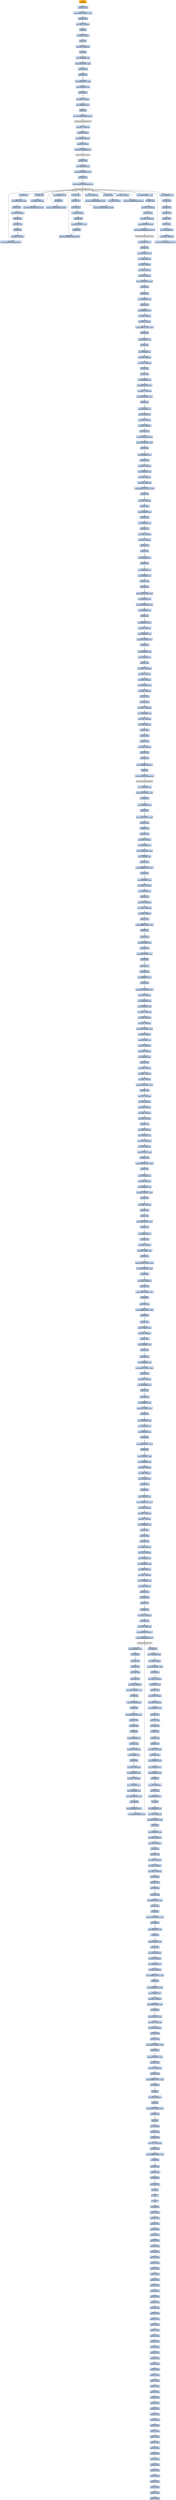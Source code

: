 digraph G {
node[shape=rectangle,style=filled,fillcolor=lightsteelblue,color=lightsteelblue]
bgcolor="transparent"
a0x004010cepushl_ebp[label="start\npushl %ebp",fillcolor="orange",color="lightgrey"];
a0x004010cfmovl_esp_ebp[label="0x004010cf\nmovl %esp, %ebp"];
a0x004010d1addl_0xfffffa90UINT32_esp[label="0x004010d1\naddl $0xfffffa90<UINT32>, %esp"];
a0x004010d7xorl_edx_edx[label="0x004010d7\nxorl %edx, %edx"];
a0x004010d9movl_edx__184ebp_[label="0x004010d9\nmovl %edx, -184(%ebp)"];
a0x004010dfpushl_ebx[label="0x004010df\npushl %ebx"];
a0x004010e0movl_edx__76ebp_[label="0x004010e0\nmovl %edx, -76(%ebp)"];
a0x004010e3pushl_esi[label="0x004010e3\npushl %esi"];
a0x004010e4movl_edx__1348ebp_[label="0x004010e4\nmovl %edx, -1348(%ebp)"];
a0x004010eapushl_edi[label="0x004010ea\npushl %edi"];
a0x004010ebmovl__1348ebp__edi[label="0x004010eb\nmovl -1348(%ebp), %edi"];
a0x004010f1movl_0x9UINT32_ebx[label="0x004010f1\nmovl $0x9<UINT32>, %ebx"];
a0x004010f6cmpl_edx_edi[label="0x004010f6\ncmpl %edx, %edi"];
a0x004010f8jne_0x0040113c[label="0x004010f8\njne 0x0040113c"];
a0x004010faleal__82ebxedi2__eax[label="0x004010fa\nleal -82(%ebx,%edi,2), %eax"];
a0x004010fecmpl_0x00408960_eax[label="0x004010fe\ncmpl 0x00408960, %eax"];
a0x00401104jne_0x0040113c[label="0x00401104\njne 0x0040113c"];
a0x0040113cmovl_edi__476ebp_[label="0x0040113c\nmovl %edi, -476(%ebp)"];
a0x00401142leal__1096ebp__eax[label="0x00401142\nleal -1096(%ebp), %eax"];
a0x00401148pushl_eax[label="0x00401148\npushl %eax"];
a0x00401149call_GetStartupInfoA_kernel32_dll[label="0x00401149\ncall GetStartupInfoA@kernel32.dll"];
GetStartupInfoA_kernel32_dll[label="GetStartupInfoA@kernel32.dll",fillcolor="lightgrey",color="lightgrey"];
a0x0040114fmovl_eax__1336ebp_[label="0x0040114f\nmovl %eax, -1336(%ebp)"];
a0x00401155pushl_0x0UINT8[label="0x00401155\npushl $0x0<UINT8>"];
a0x00401157pushl_0x1000UINT32[label="0x00401157\npushl $0x1000<UINT32>"];
a0x0040115cpushl_0x0UINT8[label="0x0040115c\npushl $0x0<UINT8>"];
a0x0040115ecall_HeapCreate_kernel32_dll[label="0x0040115e\ncall HeapCreate@kernel32.dll"];
HeapCreate_kernel32_dll[label="HeapCreate@kernel32.dll",fillcolor="lightgrey",color="lightgrey"];
a0x00401164subl_eax_edi[label="0x00401164\nsubl %eax, %edi"];
a0x00401166movl_0x00408960_ecx[label="0x00401166\nmovl 0x00408960, %ecx"];
a0x0040116ccmpl_0xacf1UINT32_edi[label="0x0040116c\ncmpl $0xacf1<UINT32>, %edi"];
a0x00401172jne_0x004011a3[label="0x00401172\njne 0x004011a3"];
a0x004011a3call_GetCommandLineA_kernel32_dll[label="0x004011a3\ncall GetCommandLineA@kernel32.dll"];
GetCommandLineA_kernel32_dll[label="GetCommandLineA@kernel32.dll",fillcolor="lightgrey",color="lightgrey"];
a0x004011a9xorl_ebx_ebx[label="0x004011a9\nxorl %ebx, %ebx"];
a0x004011abmovl_ebx__228ebp_[label="0x004011ab\nmovl %ebx, -228(%ebp)"];
a0x004011b1call_GetCommandLineA_kernel32_dll[label="0x004011b1\ncall GetCommandLineA@kernel32.dll"];
a0x004011b7cmpl_0x004088e8_edi[label="0x004011b7\ncmpl 0x004088e8, %edi"];
a0x004011bdjne_0x004011fc[label="0x004011bd\njne 0x004011fc"];
a0x004011fccall_GetCommandLineA_kernel32_dll[label="0x004011fc\ncall GetCommandLineA@kernel32.dll"];
a0x00401202xorl_ecx_ecx[label="0x00401202\nxorl %ecx, %ecx"];
a0x00401204leal_0xabd1esi4__ebx[label="0x00401204\nleal 0xabd1(,%esi,4), %ebx"];
a0x0040120bsubl_edi_ebx[label="0x0040120b\nsubl %edi, %ebx"];
a0x0040120dmovl_ebx__952ebp_[label="0x0040120d\nmovl %ebx, -952(%ebp)"];
a0x00401213andl_edi_ecx[label="0x00401213\nandl %edi, %ecx"];
a0x00401215cmpl_edi_ecx[label="0x00401215\ncmpl %edi, %ecx"];
a0x00401217je_0x0040121f[label="0x00401217\nje 0x0040121f"];
a0x00401219movl_ecx__556ebp_[label="0x00401219\nmovl %ecx, -556(%ebp)"];
a0x0040121fcall_GetCommandLineA_kernel32_dll[label="0x0040121f\ncall GetCommandLineA@kernel32.dll"];
a0x00401225subl_esi_edi[label="0x00401225\nsubl %esi, %edi"];
a0x00401227xorl_ecx_ecx[label="0x00401227\nxorl %ecx, %ecx"];
a0x00401229movl_edi_esi[label="0x00401229\nmovl %edi, %esi"];
a0x0040122bmovl_edi__24ebp_[label="0x0040122b\nmovl %edi, -24(%ebp)"];
a0x0040122eandl_edi_esi[label="0x0040122e\nandl %edi, %esi"];
a0x00401230testl_0x29UINT32_esi[label="0x00401230\ntestl $0x29<UINT32>, %esi"];
a0x00401236je_0x004012c2[label="0x00401236\nje 0x004012c2"];
a0x004012c2call_GetCommandLineA_kernel32_dll[label="0x004012c2\ncall GetCommandLineA@kernel32.dll"];
a0x004012c8movl_eax_edx[label="0x004012c8\nmovl %eax, %edx"];
a0x004012camovl_edx__812ebp_[label="0x004012ca\nmovl %edx, -812(%ebp)"];
a0x004012d0call_GetCommandLineA_kernel32_dll[label="0x004012d0\ncall GetCommandLineA@kernel32.dll"];
a0x004012d6movl_0x00408920_ecx[label="0x004012d6\nmovl 0x00408920, %ecx"];
a0x004012dcxorl_eax_eax[label="0x004012dc\nxorl %eax, %eax"];
a0x004012desubl_ebx_ecx[label="0x004012de\nsubl %ebx, %ecx"];
a0x004012e0andl_ebx_ecx[label="0x004012e0\nandl %ebx, %ecx"];
a0x004012e2subl_esi_eax[label="0x004012e2\nsubl %esi, %eax"];
a0x004012e4orl_esi_eax[label="0x004012e4\norl %esi, %eax"];
a0x004012e6movl_ecx__604ebp_[label="0x004012e6\nmovl %ecx, -604(%ebp)"];
a0x004012ecmovl_eax__1196ebp_[label="0x004012ec\nmovl %eax, -1196(%ebp)"];
a0x004012f2call_GetCommandLineA_kernel32_dll[label="0x004012f2\ncall GetCommandLineA@kernel32.dll"];
a0x004012f8movl_edi__196ebp_[label="0x004012f8\nmovl %edi, -196(%ebp)"];
a0x004012fecall_GetCommandLineA_kernel32_dll[label="0x004012fe\ncall GetCommandLineA@kernel32.dll"];
a0x00401304movl_eax__112ebp_[label="0x00401304\nmovl %eax, -112(%ebp)"];
a0x00401307call_GetCommandLineA_kernel32_dll[label="0x00401307\ncall GetCommandLineA@kernel32.dll"];
a0x0040130dmovl_0xe6UINT32_esi[label="0x0040130d\nmovl $0xe6<UINT32>, %esi"];
a0x00401312xorl_edx_edx[label="0x00401312\nxorl %edx, %edx"];
a0x00401314movl_esi__1104ebp_[label="0x00401314\nmovl %esi, -1104(%ebp)"];
a0x0040131aandl_eax_edx[label="0x0040131a\nandl %eax, %edx"];
a0x0040131cmovl_edx__1228ebp_[label="0x0040131c\nmovl %edx, -1228(%ebp)"];
a0x00401322pushl_0x408900UINT32[label="0x00401322\npushl $0x408900<UINT32>"];
a0x00401327call_GetModuleHandleW_kernel32_dll[label="0x00401327\ncall GetModuleHandleW@kernel32.dll"];
GetModuleHandleW_kernel32_dll[label="GetModuleHandleW@kernel32.dll",fillcolor="lightgrey",color="lightgrey"];
a0x0040132dleal_0x80esi4__esi[label="0x0040132d\nleal 0x80(,%esi,4), %esi"];
a0x00401334addl_esi_esi[label="0x00401334\naddl %esi, %esi"];
a0x00401336leal_0x70eax2__ebx[label="0x00401336\nleal 0x70(,%eax,2), %ebx"];
a0x0040133dmovl_ebx__624ebp_[label="0x0040133d\nmovl %ebx, -624(%ebp)"];
a0x00401343movl_edi__60ebp_[label="0x00401343\nmovl %edi, -60(%ebp)"];
a0x00401346movl_edi__156ebp_[label="0x00401346\nmovl %edi, -156(%ebp)"];
a0x0040134cmovl_esi__980ebp_[label="0x0040134c\nmovl %esi, -980(%ebp)"];
a0x00401352testl_0x5bUINT32_eax[label="0x00401352\ntestl $0x5b<UINT32>, %eax"];
a0x00401357jne_0x0040159a[label="0x00401357\njne 0x0040159a"];
a0x0040135daddl_edi_edi[label="0x0040135d\naddl %edi, %edi"];
a0x0040135fmovl_0x00408950_ecx[label="0x0040135f\nmovl 0x00408950, %ecx"];
a0x00401365addl_eax_edi[label="0x00401365\naddl %eax, %edi"];
a0x00401367movl_0x004088d0_esi[label="0x00401367\nmovl 0x004088d0, %esi"];
a0x0040136dmovl_edi__216ebp_[label="0x0040136d\nmovl %edi, -216(%ebp)"];
a0x00401373movl_ecx__52ebp_[label="0x00401373\nmovl %ecx, -52(%ebp)"];
a0x00401376cmpl_0xffffffc1UINT8_eax[label="0x00401376\ncmpl $0xffffffc1<UINT8>, %eax"];
a0x00401379je_0x0040138c[label="0x00401379\nje 0x0040138c"];
a0x0040137bcmpl__184ebp__ebx[label="0x0040137b\ncmpl -184(%ebp), %ebx"];
a0x00401381je_0x0040138c[label="0x00401381\nje 0x0040138c"];
a0x00401383movl__96ebp__ecx[label="0x00401383\nmovl -96(%ebp), %ecx"];
a0x00401386movl_ecx__344ebp_[label="0x00401386\nmovl %ecx, -344(%ebp)"];
a0x0040138cmovl_esi__1016ebp_[label="0x0040138c\nmovl %esi, -1016(%ebp)"];
a0x00401392xorl_edi_edi[label="0x00401392\nxorl %edi, %edi"];
a0x00401394orl_ecx_ebx[label="0x00401394\norl %ecx, %ebx"];
a0x00401396movl_0x004088b8_esi[label="0x00401396\nmovl 0x004088b8, %esi"];
a0x0040139cleal_0xb883esi2__ecx[label="0x0040139c\nleal 0xb883(,%esi,2), %ecx"];
a0x004013a3movl_ecx__1136ebp_[label="0x004013a3\nmovl %ecx, -1136(%ebp)"];
a0x004013a9cmpl_0x11UINT8_ebx[label="0x004013a9\ncmpl $0x11<UINT8>, %ebx"];
a0x004013acje_0x004013c3[label="0x004013ac\nje 0x004013c3"];
a0x004013aemovl__952ebp__ecx[label="0x004013ae\nmovl -952(%ebp), %ecx"];
a0x004013b4leal_0x57ebx__esi[label="0x004013b4\nleal 0x57(%ebx), %esi"];
a0x004013b7movl_esi__248ebp_[label="0x004013b7\nmovl %esi, -248(%ebp)"];
a0x004013bdmovl_ecx__356ebp_[label="0x004013bd\nmovl %ecx, -356(%ebp)"];
a0x004013c3movl_ebx_edx[label="0x004013c3\nmovl %ebx, %edx"];
a0x004013c5leal__63ebxedi4__ebx[label="0x004013c5\nleal -63(%ebx,%edi,4), %ebx"];
a0x004013c9testl_0x91UINT32_ebx[label="0x004013c9\ntestl $0x91<UINT32>, %ebx"];
a0x004013cfje_0x00401509[label="0x004013cf\nje 0x00401509"];
a0x004013d5movl_0x004088b8_ecx[label="0x004013d5\nmovl 0x004088b8, %ecx"];
a0x004013dbaddl_edx_edx[label="0x004013db\naddl %edx, %edx"];
a0x004013ddmovl_eax__416ebp_[label="0x004013dd\nmovl %eax, -416(%ebp)"];
a0x004013e3movl__1000ebp__esi[label="0x004013e3\nmovl -1000(%ebp), %esi"];
a0x004013e9movl_esi__160ebp_[label="0x004013e9\nmovl %esi, -160(%ebp)"];
a0x004013efmovl_ecx__1184ebp_[label="0x004013ef\nmovl %ecx, -1184(%ebp)"];
a0x004013f5testl_0x8045344UINT32_ebx[label="0x004013f5\ntestl $0x8045344<UINT32>, %ebx"];
a0x004013fbje_0x00401509[label="0x004013fb\nje 0x00401509"];
a0x00401401movl_esi__732ebp_[label="0x00401401\nmovl %esi, -732(%ebp)"];
a0x00401407subl_eax_edx[label="0x00401407\nsubl %eax, %edx"];
a0x00401409movl_0x004088d0_ecx[label="0x00401409\nmovl 0x004088d0, %ecx"];
a0x0040140fandl_eax_ecx[label="0x0040140f\nandl %eax, %ecx"];
a0x00401411movl_0x0040896c_esi[label="0x00401411\nmovl 0x0040896c, %esi"];
a0x00401417andl_edi_ebx[label="0x00401417\nandl %edi, %ebx"];
a0x00401419movl_edx__484ebp_[label="0x00401419\nmovl %edx, -484(%ebp)"];
a0x0040141fmovl_esi__572ebp_[label="0x0040141f\nmovl %esi, -572(%ebp)"];
a0x00401425cmpl_esi_ecx[label="0x00401425\ncmpl %esi, %ecx"];
a0x00401427je_0x00401509[label="0x00401427\nje 0x00401509"];
a0x0040142dcmpl__432ebp__ecx[label="0x0040142d\ncmpl -432(%ebp), %ecx"];
a0x00401433je_0x00401509[label="0x00401433\nje 0x00401509"];
a0x00401439movl__356ebp__edx[label="0x00401439\nmovl -356(%ebp), %edx"];
a0x0040143fmovl_0x00408950_esi[label="0x0040143f\nmovl 0x00408950, %esi"];
a0x00401445cmpl_ecx_edx[label="0x00401445\ncmpl %ecx, %edx"];
a0x00401447jne_0x00401509[label="0x00401447\njne 0x00401509"];
a0x00401509leal_0x3bediedi4__ebx[label="0x00401509\nleal 0x3b(%edi,%edi,4), %ebx"];
a0x0040150dmovl__968ebp__edx[label="0x0040150d\nmovl -968(%ebp), %edx"];
a0x00401513leal_0xb156edieax__esi[label="0x00401513\nleal 0xb156(%edi,%eax), %esi"];
a0x0040151acmpl__196ebp__edx[label="0x0040151a\ncmpl -196(%ebp), %edx"];
a0x00401520je_0x0040156e[label="0x00401520\nje 0x0040156e"];
a0x00401522leal_0xfe08ecx__ecx[label="0x00401522\nleal 0xfe08(%ecx), %ecx"];
a0x00401528movl_ecx__104ebp_[label="0x00401528\nmovl %ecx, -104(%ebp)"];
a0x0040152bmovl_0x0040896c_ecx[label="0x0040152b\nmovl 0x0040896c, %ecx"];
a0x00401531cmpl_0x31UINT8_esi[label="0x00401531\ncmpl $0x31<UINT8>, %esi"];
a0x00401534jne_0x0040156e[label="0x00401534\njne 0x0040156e"];
a0x0040156emovl_0x0040895c_edx[label="0x0040156e\nmovl 0x0040895c, %edx"];
a0x00401574movl__732ebp__esi[label="0x00401574\nmovl -732(%ebp), %esi"];
a0x0040157aaddl_esi_esi[label="0x0040157a\naddl %esi, %esi"];
a0x0040157cmovl_edx__1284ebp_[label="0x0040157c\nmovl %edx, -1284(%ebp)"];
a0x00401582movl_esi__164ebp_[label="0x00401582\nmovl %esi, -164(%ebp)"];
a0x00401588movl_ebx__596ebp_[label="0x00401588\nmovl %ebx, -596(%ebp)"];
a0x0040158emovl_0x00408954_edx[label="0x0040158e\nmovl 0x00408954, %edx"];
a0x00401594movl_edx__188ebp_[label="0x00401594\nmovl %edx, -188(%ebp)"];
a0x0040159aandl_ecx_edx[label="0x0040159a\nandl %ecx, %edx"];
a0x0040159cmovl_ecx_ebx[label="0x0040159c\nmovl %ecx, %ebx"];
a0x0040159emovl_ebx__1144ebp_[label="0x0040159e\nmovl %ebx, -1144(%ebp)"];
a0x004015a4movl_0x00408950_ebx[label="0x004015a4\nmovl 0x00408950, %ebx"];
a0x004015aamovl_eax__268ebp_[label="0x004015aa\nmovl %eax, -268(%ebp)"];
a0x004015b0movl_ebx__408ebp_[label="0x004015b0\nmovl %ebx, -408(%ebp)"];
a0x004015b6subl_ecx_edx[label="0x004015b6\nsubl %ecx, %edx"];
a0x004015b8subl_ecx_edx[label="0x004015b8\nsubl %ecx, %edx"];
a0x004015basubl_ecx_edx[label="0x004015ba\nsubl %ecx, %edx"];
a0x004015bcmovl_edx__588ebp_[label="0x004015bc\nmovl %edx, -588(%ebp)"];
a0x004015c2cmpl_esi_eax[label="0x004015c2\ncmpl %esi, %eax"];
a0x004015c4jne_0x004015d1[label="0x004015c4\njne 0x004015d1"];
a0x004015d1pushl_0x408960UINT32[label="0x004015d1\npushl $0x408960<UINT32>"];
a0x004015d6pushl_eax[label="0x004015d6\npushl %eax"];
a0x004015d7call_GetProcAddress_kernel32_dll[label="0x004015d7\ncall GetProcAddress@kernel32.dll"];
GetProcAddress_kernel32_dll[label="GetProcAddress@kernel32.dll",fillcolor="lightgrey",color="lightgrey"];
a0x004015ddmovl__1284ebp__edi[label="0x004015dd\nmovl -1284(%ebp), %edi"];
a0x004015e3testl_0xcfa3UINT32_edi[label="0x004015e3\ntestl $0xcfa3<UINT32>, %edi"];
a0x004015e9jne_0x00401604[label="0x004015e9\njne 0x00401604"];
a0x00401604cmpl_0x00408960_eax[label="0x00401604\ncmpl 0x00408960, %eax"];
a0x0040160aje_0x00401792[label="0x0040160a\nje 0x00401792"];
a0x00401610movl_0x5dUINT32_eax[label="0x00401610\nmovl $0x5d<UINT32>, %eax"];
a0x00401615addl_eax_eax[label="0x00401615\naddl %eax, %eax"];
a0x00401617xorl_edx_edx[label="0x00401617\nxorl %edx, %edx"];
a0x00401619addl_eax_edx[label="0x00401619\naddl %eax, %edx"];
a0x0040161bmovl_edx__728ebp_[label="0x0040161b\nmovl %edx, -728(%ebp)"];
a0x00401621movl_0x00408960_edi[label="0x00401621\nmovl 0x00408960, %edi"];
a0x00401627leal_0x2cedxeax__eax[label="0x00401627\nleal 0x2c(%edx,%eax), %eax"];
a0x0040162bmovl__576ebp__esi[label="0x0040162b\nmovl -576(%ebp), %esi"];
a0x00401631subl_edx_eax[label="0x00401631\nsubl %edx, %eax"];
a0x00401633cmpl_0xffffffb8UINT8_esi[label="0x00401633\ncmpl $0xffffffb8<UINT8>, %esi"];
a0x00401636je_0x0040165b[label="0x00401636\nje 0x0040165b"];
a0x00401638movl_0x004088d0_ebx[label="0x00401638\nmovl 0x004088d0, %ebx"];
a0x0040163emovl_edx__1112ebp_[label="0x0040163e\nmovl %edx, -1112(%ebp)"];
a0x00401644movl__104ebp__ecx[label="0x00401644\nmovl -104(%ebp), %ecx"];
a0x00401647addl_ecx_esi[label="0x00401647\naddl %ecx, %esi"];
a0x00401649movl_esi__1380ebp_[label="0x00401649\nmovl %esi, -1380(%ebp)"];
a0x0040164fmovl_ebx__1248ebp_[label="0x0040164f\nmovl %ebx, -1248(%ebp)"];
a0x00401655movl_eax__700ebp_[label="0x00401655\nmovl %eax, -700(%ebp)"];
a0x0040165baddl_esi_ecx[label="0x0040165b\naddl %esi, %ecx"];
a0x0040165dcmpl_0xffffff87UINT8_ecx[label="0x0040165d\ncmpl $0xffffff87<UINT8>, %ecx"];
a0x00401660je_0x004016ad[label="0x00401660\nje 0x004016ad"];
a0x00401662xorl_edx_edx[label="0x00401662\nxorl %edx, %edx"];
a0x00401664movl_0x004088e8_ebx[label="0x00401664\nmovl 0x004088e8, %ebx"];
a0x0040166aandl_edx_ecx[label="0x0040166a\nandl %edx, %ecx"];
a0x0040166ccmpl_0x54UINT8_ecx[label="0x0040166c\ncmpl $0x54<UINT8>, %ecx"];
a0x0040166fje_0x004016ad[label="0x0040166f\nje 0x004016ad"];
a0x00401671addl_eax_ecx[label="0x00401671\naddl %eax, %ecx"];
a0x00401673movl_edx_eax[label="0x00401673\nmovl %edx, %eax"];
a0x00401675cmpl_0x00408920_ecx[label="0x00401675\ncmpl 0x00408920, %ecx"];
a0x0040167bjne_0x004016ad[label="0x0040167b\njne 0x004016ad"];
a0x004016adleal_0x84b7ediedi4__esi[label="0x004016ad\nleal 0x84b7(%edi,%edi,4), %esi"];
a0x004016b4movl_esi__960ebp_[label="0x004016b4\nmovl %esi, -960(%ebp)"];
a0x004016bamovl_0x004088b8_ecx[label="0x004016ba\nmovl 0x004088b8, %ecx"];
a0x004016c0movl_0x00408950_edx[label="0x004016c0\nmovl 0x00408950, %edx"];
a0x004016c6movl_ecx__1156ebp_[label="0x004016c6\nmovl %ecx, -1156(%ebp)"];
a0x004016ccmovl_edx__984ebp_[label="0x004016cc\nmovl %edx, -984(%ebp)"];
a0x004016d2movl_edi__500ebp_[label="0x004016d2\nmovl %edi, -500(%ebp)"];
a0x004016d8movl_0xbfUINT32_eax[label="0x004016d8\nmovl $0xbf<UINT32>, %eax"];
a0x004016ddmovl_esi__440ebp_[label="0x004016dd\nmovl %esi, -440(%ebp)"];
a0x004016e3leal_0x5acedx__ecx[label="0x004016e3\nleal 0x5ac(%edx), %ecx"];
a0x004016e9movl_ecx__388ebp_[label="0x004016e9\nmovl %ecx, -388(%ebp)"];
a0x004016efmovl_eax__284ebp_[label="0x004016ef\nmovl %eax, -284(%ebp)"];
a0x004016f5leal_0x41edi__ebx[label="0x004016f5\nleal 0x41(%edi), %ebx"];
a0x004016f8addl_ecx_ebx[label="0x004016f8\naddl %ecx, %ebx"];
a0x004016famovl_edi__276ebp_[label="0x004016fa\nmovl %edi, -276(%ebp)"];
a0x00401700movl_ebx__324ebp_[label="0x00401700\nmovl %ebx, -324(%ebp)"];
a0x00401706movl_edi__96ebp_[label="0x00401706\nmovl %edi, -96(%ebp)"];
a0x00401709leal_0x57ecxeax2__edx[label="0x00401709\nleal 0x57(%ecx,%eax,2), %edx"];
a0x0040170dmovl_ebx_edi[label="0x0040170d\nmovl %ebx, %edi"];
a0x0040170fmovl_eax__860ebp_[label="0x0040170f\nmovl %eax, -860(%ebp)"];
a0x00401715movl_esi__428ebp_[label="0x00401715\nmovl %esi, -428(%ebp)"];
a0x0040171bmovl_esi__592ebp_[label="0x0040171b\nmovl %esi, -592(%ebp)"];
a0x00401721movl_edx__364ebp_[label="0x00401721\nmovl %edx, -364(%ebp)"];
a0x00401727movl_esi__652ebp_[label="0x00401727\nmovl %esi, -652(%ebp)"];
a0x0040172daddl_ebx_edi[label="0x0040172d\naddl %ebx, %edi"];
a0x0040172fmovl_edi__892ebp_[label="0x0040172f\nmovl %edi, -892(%ebp)"];
a0x00401735movl__480ebp__ecx[label="0x00401735\nmovl -480(%ebp), %ecx"];
a0x0040173bmovl_ecx__1024ebp_[label="0x0040173b\nmovl %ecx, -1024(%ebp)"];
a0x00401741movl_esi__420ebp_[label="0x00401741\nmovl %esi, -420(%ebp)"];
a0x00401747leal_0x81eax2__edx[label="0x00401747\nleal 0x81(,%eax,2), %edx"];
a0x0040174emovl_ecx_ebx[label="0x0040174e\nmovl %ecx, %ebx"];
a0x00401750cmpl_0x4db2UINT32_ebx[label="0x00401750\ncmpl $0x4db2<UINT32>, %ebx"];
a0x00401756je_0x00401792[label="0x00401756\nje 0x00401792"];
a0x00401758movl__152ebp__eax[label="0x00401758\nmovl -152(%ebp), %eax"];
a0x0040175emovl_edx__832ebp_[label="0x0040175e\nmovl %edx, -832(%ebp)"];
a0x00401764movl_0x0040895c_ecx[label="0x00401764\nmovl 0x0040895c, %ecx"];
a0x0040176atestl_0xc7UINT32_eax[label="0x0040176a\ntestl $0xc7<UINT32>, %eax"];
a0x0040176fje_0x00401792[label="0x0040176f\nje 0x00401792"];
a0x00401792movl_edx__412ebp_[label="0x00401792\nmovl %edx, -412(%ebp)"];
a0x00401798movl_edi_esi[label="0x00401798\nmovl %edi, %esi"];
a0x0040179aorl_eax_esi[label="0x0040179a\norl %eax, %esi"];
a0x0040179ctestl_0x6bUINT32_esi[label="0x0040179c\ntestl $0x6b<UINT32>, %esi"];
a0x004017a2jne_0x004017a9[label="0x004017a2\njne 0x004017a9"];
a0x004017a9movl__160ebp__eax[label="0x004017a9\nmovl -160(%ebp), %eax"];
a0x004017afxorl_edx_edx[label="0x004017af\nxorl %edx, %edx"];
a0x004017b1movl_edx__760ebp_[label="0x004017b1\nmovl %edx, -760(%ebp)"];
a0x004017b7cmpl_0x9UINT8_eax[label="0x004017b7\ncmpl $0x9<UINT8>, %eax"];
a0x004017bajne_0x0040188c[label="0x004017ba\njne 0x0040188c"];
a0x0040188cleal_0x22042801ebx2__eax[label="0x0040188c\nleal 0x22042801(,%ebx,2), %eax"];
a0x00401893testl_0x2dUINT32_eax[label="0x00401893\ntestl $0x2d<UINT32>, %eax"];
a0x00401898jne_0x004018e5[label="0x00401898\njne 0x004018e5"];
a0x004018e5movl_edx__1020ebp_[label="0x004018e5\nmovl %edx, -1020(%ebp)"];
a0x004018ebmovl_edx_esi[label="0x004018eb\nmovl %edx, %esi"];
a0x004018edcmpl_0x9d87UINT32_esi[label="0x004018ed\ncmpl $0x9d87<UINT32>, %esi"];
a0x004018f3jne_0x004019f1[label="0x004018f3\njne 0x004019f1"];
a0x004019f1movl_eax_ebx[label="0x004019f1\nmovl %eax, %ebx"];
a0x004019f3cmpl_0xffffffb0UINT8_ebx[label="0x004019f3\ncmpl $0xffffffb0<UINT8>, %ebx"];
a0x004019f6jne_0x00401adc[label="0x004019f6\njne 0x00401adc"];
a0x00401adcxorl_eax_eax[label="0x00401adc\nxorl %eax, %eax"];
a0x00401adeleal_0x7ebx2__ebx[label="0x00401ade\nleal 0x7(,%ebx,2), %ebx"];
a0x00401ae5movl_eax__940ebp_[label="0x00401ae5\nmovl %eax, -940(%ebp)"];
a0x00401aebsubl_ecx_ebx[label="0x00401aeb\nsubl %ecx, %ebx"];
a0x00401aedcmpl_0x00408900_edx[label="0x00401aed\ncmpl 0x00408900, %edx"];
a0x00401af3je_0x00401b4e[label="0x00401af3\nje 0x00401b4e"];
a0x00401af5addl_edx_ebx[label="0x00401af5\naddl %edx, %ebx"];
a0x00401af7movl_0x00408920_eax[label="0x00401af7\nmovl 0x00408920, %eax"];
a0x00401afdmovl_0x64b5UINT32_ecx[label="0x00401afd\nmovl $0x64b5<UINT32>, %ecx"];
a0x00401b02subl_ebx_eax[label="0x00401b02\nsubl %ebx, %eax"];
a0x00401b04movl_edx__540ebp_[label="0x00401b04\nmovl %edx, -540(%ebp)"];
a0x00401b0acmpl_0x004088d0_eax[label="0x00401b0a\ncmpl 0x004088d0, %eax"];
a0x00401b10je_0x00401b4e[label="0x00401b10\nje 0x00401b4e"];
a0x00401b12movl_ebx_edi[label="0x00401b12\nmovl %ebx, %edi"];
a0x00401b14movl_0x00408970_esi[label="0x00401b14\nmovl 0x00408970, %esi"];
a0x00401b1acmpl_0x4fUINT8_eax[label="0x00401b1a\ncmpl $0x4f<UINT8>, %eax"];
a0x00401b1djne_0x00401b4e[label="0x00401b1d\njne 0x00401b4e"];
a0x00401b4emovl_0x004088d0_eax[label="0x00401b4e\nmovl 0x004088d0, %eax"];
a0x00401b54movl__756ebp__edx[label="0x00401b54\nmovl -756(%ebp), %edx"];
a0x00401b5acmpl__808ebp__edx[label="0x00401b5a\ncmpl -808(%ebp), %edx"];
a0x00401b60je_0x00401bd0[label="0x00401b60\nje 0x00401bd0"];
a0x00401bd0testl_0xd0UINT32_esi[label="0x00401bd0\ntestl $0xd0<UINT32>, %esi"];
a0x00401bd6je_0x00401be1[label="0x00401bd6\nje 0x00401be1"];
a0x00401be1leal_0x10d6ebx__ebx[label="0x00401be1\nleal 0x10d6(%ebx), %ebx"];
a0x00401be7movl_0x004088d0_edi[label="0x00401be7\nmovl 0x004088d0, %edi"];
a0x00401bedmovl_ebx__748ebp_[label="0x00401bed\nmovl %ebx, -748(%ebp)"];
a0x00401bf3movl_edi__680ebp_[label="0x00401bf3\nmovl %edi, -680(%ebp)"];
a0x00401bf9movl__192ebp__ecx[label="0x00401bf9\nmovl -192(%ebp), %ecx"];
a0x00401bffcmpl_eax_ecx[label="0x00401bff\ncmpl %eax, %ecx"];
a0x00401c01jne_0x00401c6d[label="0x00401c01\njne 0x00401c6d"];
a0x00401c6dmovl__780ebp__esi[label="0x00401c6d\nmovl -780(%ebp), %esi"];
a0x00401c73leal__13edxecx4__ecx[label="0x00401c73\nleal -13(%edx,%ecx,4), %ecx"];
a0x00401c77movl_edi__996ebp_[label="0x00401c77\nmovl %edi, -996(%ebp)"];
a0x00401c7dmovl_esi__1280ebp_[label="0x00401c7d\nmovl %esi, -1280(%ebp)"];
a0x00401c83movl_ecx__36ebp_[label="0x00401c83\nmovl %ecx, -36(%ebp)"];
a0x00401c86movl_0x0040895c_ebx[label="0x00401c86\nmovl 0x0040895c, %ebx"];
a0x00401c8cxorl_ecx_ecx[label="0x00401c8c\nxorl %ecx, %ecx"];
a0x00401c8eaddl_edx_ebx[label="0x00401c8e\naddl %edx, %ebx"];
a0x00401c90subl_edx_ebx[label="0x00401c90\nsubl %edx, %ebx"];
a0x00401c92movl_ebx__884ebp_[label="0x00401c92\nmovl %ebx, -884(%ebp)"];
a0x00401c98movl_ecx__916ebp_[label="0x00401c98\nmovl %ecx, -916(%ebp)"];
a0x00401c9emovl__500ebp__edi[label="0x00401c9e\nmovl -500(%ebp), %edi"];
a0x00401ca4movl_0x00408934_ebx[label="0x00401ca4\nmovl 0x00408934, %ebx"];
a0x00401caamovl_edi__620ebp_[label="0x00401caa\nmovl %edi, -620(%ebp)"];
a0x00401cb0movl_ebx__608ebp_[label="0x00401cb0\nmovl %ebx, -608(%ebp)"];
a0x00401cb6movl__1172ebp__ecx[label="0x00401cb6\nmovl -1172(%ebp), %ecx"];
a0x00401cbcmovl_ecx__460ebp_[label="0x00401cbc\nmovl %ecx, -460(%ebp)"];
a0x00401cc2addl_ebx_eax[label="0x00401cc2\naddl %ebx, %eax"];
a0x00401cc4cmpl_ebx_eax[label="0x00401cc4\ncmpl %ebx, %eax"];
a0x00401cc6je_0x00401cd8[label="0x00401cc6\nje 0x00401cd8"];
a0x00401cc8xorl_ebx_ebx[label="0x00401cc8\nxorl %ebx, %ebx"];
a0x00401ccamovl_ebx__1004ebp_[label="0x00401cca\nmovl %ebx, -1004(%ebp)"];
a0x00401cd0andl_ebx_eax[label="0x00401cd0\nandl %ebx, %eax"];
a0x00401cd2movl_eax__1268ebp_[label="0x00401cd2\nmovl %eax, -1268(%ebp)"];
a0x00401cd8pushl_0x408920UINT32[label="0x00401cd8\npushl $0x408920<UINT32>"];
a0x00401cddcall_LoadLibraryA_kernel32_dll[label="0x00401cdd\ncall LoadLibraryA@kernel32.dll"];
LoadLibraryA_kernel32_dll[label="LoadLibraryA@kernel32.dll",fillcolor="lightgrey",color="lightgrey"];
a0x00401ce3cmpl_0x00408960_eax[label="0x00401ce3\ncmpl 0x00408960, %eax"];
a0x00401ce9jne_0x00401d5d[label="0x00401ce9\njne 0x00401d5d"];
a0x00401d5dxorl_edx_edx[label="0x00401d5d\nxorl %edx, %edx"];
a0x00401d5fxorl_ecx_ecx[label="0x00401d5f\nxorl %ecx, %ecx"];
a0x00401d61movl_eax_ebx[label="0x00401d61\nmovl %eax, %ebx"];
a0x00401d63andl_ebx_ecx[label="0x00401d63\nandl %ebx, %ecx"];
a0x00401d65movl_edx__928ebp_[label="0x00401d65\nmovl %edx, -928(%ebp)"];
a0x00401d6btestl_0x23UINT32_ecx[label="0x00401d6b\ntestl $0x23<UINT32>, %ecx"];
a0x00401d71je_0x00401d8a[label="0x00401d71\nje 0x00401d8a"];
a0x00401d8acmpl_edx_0x3662eax_[label="0x00401d8a\ncmpl %edx, 0x3662(%eax)"];
a0x00401d90je_0x004023a9[label="0x00401d90\nje 0x004023a9"];
a0x00401d96leal_0xa8c4ecxesi__ebx[label="0x00401d96\nleal 0xa8c4(%ecx,%esi), %ebx"];
a0x00401d9dxorl_ecx_ecx[label="0x00401d9d\nxorl %ecx, %ecx"];
a0x00401d9fcmpl_ecx_ebx[label="0x00401d9f\ncmpl %ecx, %ebx"];
a0x00401da1je_0x00401dbf[label="0x00401da1\nje 0x00401dbf"];
a0x00401da3movl_0x004088d8_edi[label="0x00401da3\nmovl 0x004088d8, %edi"];
a0x00401da9movl_eax_ecx[label="0x00401da9\nmovl %eax, %ecx"];
a0x00401dabmovl_ebx__272ebp_[label="0x00401dab\nmovl %ebx, -272(%ebp)"];
a0x00401db1cmpl__12ebp__esi[label="0x00401db1\ncmpl -12(%ebp), %esi"];
a0x00401db4je_0x00401db9[label="0x00401db4\nje 0x00401db9"];
a0x00401db9movl_edi__1388ebp_[label="0x00401db9\nmovl %edi, -1388(%ebp)"];
a0x00401dbfdivl_0x3662eax__eax[label="0x00401dbf\ndivl 0x3662(%eax), %eax"];
a0x00401dc5movl_ecx__384ebp_[label="0x00401dc5\nmovl %ecx, -384(%ebp)"];
a0x00401dcbmovl__572ebp__ecx[label="0x00401dcb\nmovl -572(%ebp), %ecx"];
a0x00401dd1movl_0x004088b8_esi[label="0x00401dd1\nmovl 0x004088b8, %esi"];
a0x00401dd7testl_0x3cUINT32_ecx[label="0x00401dd7\ntestl $0x3c<UINT32>, %ecx"];
a0x00401dddjne_0x00401e2b[label="0x00401ddd\njne 0x00401e2b"];
a0x00401e2bpushl_0x4088e8UINT32[label="0x00401e2b\npushl $0x4088e8<UINT32>"];
a0x00401e30call_LoadLibraryA_kernel32_dll[label="0x00401e30\ncall LoadLibraryA@kernel32.dll"];
a0x00401e36xorl_edx_edx[label="0x00401e36\nxorl %edx, %edx"];
a0x00401e38movl__228ebp__ebx[label="0x00401e38\nmovl -228(%ebp), %ebx"];
a0x00401e3emovl_edx__84ebp_[label="0x00401e3e\nmovl %edx, -84(%ebp)"];
a0x00401e41testl_0x1fUINT32_ebx[label="0x00401e41\ntestl $0x1f<UINT32>, %ebx"];
a0x00401e47jne_0x00401e4f[label="0x00401e47\njne 0x00401e4f"];
a0x00401e49movl_ebx__972ebp_[label="0x00401e49\nmovl %ebx, -972(%ebp)"];
a0x00401e4fmovl_fs_0x18_edi[label="0x00401e4f\nmovl %fs:0x18, %edi"];
a0x00401e56xorl_ebx_ebx[label="0x00401e56\nxorl %ebx, %ebx"];
a0x00401e58movl_edi__172ebp_[label="0x00401e58\nmovl %edi, -172(%ebp)"];
a0x00401e5emovl_ebx__208ebp_[label="0x00401e5e\nmovl %ebx, -208(%ebp)"];
a0x00401e64movl_0x800edi__ebx[label="0x00401e64\nmovl 0x800(%edi), %ebx"];
a0x00401e6axorl_ecx_ecx[label="0x00401e6a\nxorl %ecx, %ecx"];
a0x00401e6cmovl_ecx_edx[label="0x00401e6c\nmovl %ecx, %edx"];
a0x00401e6esubl_edi_edx[label="0x00401e6e\nsubl %edi, %edx"];
a0x00401e70orl_ebx_edx[label="0x00401e70\norl %ebx, %edx"];
a0x00401e72andl_edx_edi[label="0x00401e72\nandl %edx, %edi"];
a0x00401e74subl_esi_edi[label="0x00401e74\nsubl %esi, %edi"];
a0x00401e76movl_edi__1252ebp_[label="0x00401e76\nmovl %edi, -1252(%ebp)"];
a0x00401e7cmovl_ebx__ebx[label="0x00401e7c\nmovl (%ebx), %ebx"];
a0x00401e7fmovl_0x00408950_ecx[label="0x00401e7f\nmovl 0x00408950, %ecx"];
a0x00401e85movl__872ebp__edi[label="0x00401e85\nmovl -872(%ebp), %edi"];
a0x00401e8bcmpl_0x004088c8_edi[label="0x00401e8b\ncmpl 0x004088c8, %edi"];
a0x00401e91je_0x00401ed2[label="0x00401e91\nje 0x00401ed2"];
a0x00401e93movl_esi__956ebp_[label="0x00401e93\nmovl %esi, -956(%ebp)"];
a0x00401e99addl_edx_edi[label="0x00401e99\naddl %edx, %edi"];
a0x00401e9bleal_0x3eebx__edx[label="0x00401e9b\nleal 0x3e(%ebx), %edx"];
a0x00401e9eincl_ecx[label="0x00401e9e\nincl %ecx"];
a0x00401e9fmovl_0x004088e8_esi[label="0x00401e9f\nmovl 0x004088e8, %esi"];
a0x00401ea5movl_esi__1368ebp_[label="0x00401ea5\nmovl %esi, -1368(%ebp)"];
a0x00401eabcmpl_0x15UINT8_edi[label="0x00401eab\ncmpl $0x15<UINT8>, %edi"];
a0x00401eaeje_0x00401ed2[label="0x00401eae\nje 0x00401ed2"];
a0x00401eb0movl_0x004088e8_ecx[label="0x00401eb0\nmovl 0x004088e8, %ecx"];
a0x00401eb6movl_edx__516ebp_[label="0x00401eb6\nmovl %edx, -516(%ebp)"];
a0x00401ebcmovl_edi__564ebp_[label="0x00401ebc\nmovl %edi, -564(%ebp)"];
a0x00401ec2xorl_esi_esi[label="0x00401ec2\nxorl %esi, %esi"];
a0x00401ec4addl_ebx_ecx[label="0x00401ec4\naddl %ebx, %ecx"];
a0x00401ec6movl_ecx__532ebp_[label="0x00401ec6\nmovl %ecx, -532(%ebp)"];
a0x00401eccmovl_esi__136ebp_[label="0x00401ecc\nmovl %esi, -136(%ebp)"];
a0x00401ed2movl_ebx__1360ebp_[label="0x00401ed2\nmovl %ebx, -1360(%ebp)"];
a0x00401ed8xorl_ecx_ecx[label="0x00401ed8\nxorl %ecx, %ecx"];
a0x00401edacmpl_ecx_eax[label="0x00401eda\ncmpl %ecx, %eax"];
a0x00401edcjne_0x00401ee9[label="0x00401edc\njne 0x00401ee9"];
a0x00401ee9xorl_edx_edx[label="0x00401ee9\nxorl %edx, %edx"];
a0x00401eebleal_0xb1a7ebx2__esi[label="0x00401eeb\nleal 0xb1a7(,%ebx,2), %esi"];
a0x00401ef2xorl_edi_edi[label="0x00401ef2\nxorl %edi, %edi"];
a0x00401ef4orl_eax_esi[label="0x00401ef4\norl %eax, %esi"];
a0x00401ef6testl_0x12b3UINT32_esi[label="0x00401ef6\ntestl $0x12b3<UINT32>, %esi"];
a0x00401efcjne_0x00401f59[label="0x00401efc\njne 0x00401f59"];
a0x00401f59cmpl__1360ebp__edx[label="0x00401f59\ncmpl -1360(%ebp), %edx"];
a0x00401f5fje_0x004023a9[label="0x00401f5f\nje 0x004023a9"];
a0x004023a9leal_0xc5esi4__eax[label="0x004023a9\nleal 0xc5(,%esi,4), %eax"];
a0x004023b0xorl_esi_esi[label="0x004023b0\nxorl %esi, %esi"];
a0x004023b2movl_eax__792ebp_[label="0x004023b2\nmovl %eax, -792(%ebp)"];
a0x004023b8movl_esi__856ebp_[label="0x004023b8\nmovl %esi, -856(%ebp)"];
a0x004023bemovl_0x004088c8_esi[label="0x004023be\nmovl 0x004088c8, %esi"];
a0x004023c4movl_esi__280ebp_[label="0x004023c4\nmovl %esi, -280(%ebp)"];
a0x004023cacmpl_0xffffffb7UINT8_edi[label="0x004023ca\ncmpl $0xffffffb7<UINT8>, %edi"];
a0x004023cdje_0x004023f5[label="0x004023cd\nje 0x004023f5"];
a0x004023cfleal__92edxeax4__edx[label="0x004023cf\nleal -92(%edx,%eax,4), %edx"];
a0x004023d3movl__148ebp__esi[label="0x004023d3\nmovl -148(%ebp), %esi"];
a0x004023d9movl_eax__308ebp_[label="0x004023d9\nmovl %eax, -308(%ebp)"];
a0x004023dfcmpl_0x69UINT8_esi[label="0x004023df\ncmpl $0x69<UINT8>, %esi"];
a0x004023e2jne_0x004023f5[label="0x004023e2\njne 0x004023f5"];
a0x004023f5leal_0xc0ecx4__ecx[label="0x004023f5\nleal 0xc0(,%ecx,4), %ecx"];
a0x004023fcmovl_ecx__1272ebp_[label="0x004023fc\nmovl %ecx, -1272(%ebp)"];
a0x00402402movl_ecx__316ebp_[label="0x00402402\nmovl %ecx, -316(%ebp)"];
a0x00402408xorl_edx_edx[label="0x00402408\nxorl %edx, %edx"];
a0x0040240aandl_eax_edx[label="0x0040240a\nandl %eax, %edx"];
a0x0040240ctestl_0x9ec7UINT32_edx[label="0x0040240c\ntestl $0x9ec7<UINT32>, %edx"];
a0x00402412jne_0x00402451[label="0x00402412\njne 0x00402451"];
a0x00402414leal_0x3a10ebx2__eax[label="0x00402414\nleal 0x3a10(,%ebx,2), %eax"];
a0x0040241bmovl_ebx_ecx[label="0x0040241b\nmovl %ebx, %ecx"];
a0x0040241dmovl_ecx__1304ebp_[label="0x0040241d\nmovl %ecx, -1304(%ebp)"];
a0x00402423addl_edx_edx[label="0x00402423\naddl %edx, %edx"];
a0x00402425cmpl_0xffffffeaUINT8_edx[label="0x00402425\ncmpl $0xffffffea<UINT8>, %edx"];
a0x00402428jne_0x00402451[label="0x00402428\njne 0x00402451"];
a0x00402451popl_edi[label="0x00402451\npopl %edi"];
a0x00402452movl_edi__668ebp_[label="0x00402452\nmovl %edi, -668(%ebp)"];
a0x00402458popl_esi[label="0x00402458\npopl %esi"];
a0x00402459cmpl_0xf25cUINT32_esi[label="0x00402459\ncmpl $0xf25c<UINT32>, %esi"];
a0x0040245fjne_0x004024ad[label="0x0040245f\njne 0x004024ad"];
a0x004024adpopl_ebx[label="0x004024ad\npopl %ebx"];
a0x004024aexorl_ecx_ecx[label="0x004024ae\nxorl %ecx, %ecx"];
a0x004024b0xorl_edx_edx[label="0x004024b0\nxorl %edx, %edx"];
a0x004024b2subl_ebx_edx[label="0x004024b2\nsubl %ebx, %edx"];
a0x004024b4movl_ecx__1392ebp_[label="0x004024b4\nmovl %ecx, -1392(%ebp)"];
a0x004024baandl_ecx_edx[label="0x004024ba\nandl %ecx, %edx"];
a0x004024bccmpl_0xffffffb3UINT8_edx[label="0x004024bc\ncmpl $0xffffffb3<UINT8>, %edx"];
a0x004024bfje_0x00402540[label="0x004024bf\nje 0x00402540"];
a0x004024c1xorl_ecx_ecx[label="0x004024c1\nxorl %ecx, %ecx"];
a0x004024c3cmpl_ebx_edx[label="0x004024c3\ncmpl %ebx, %edx"];
a0x004024c5jne_0x00402540[label="0x004024c5\njne 0x00402540"];
a0x00402540movl_ebp_esp[label="0x00402540\nmovl %ebp, %esp"];
a0x00402542popl_ebp[label="0x00402542\npopl %ebp"];
a0x00402543ret[label="0x00402543\nret"];
a0x7c8000c0nop_[label="0x7c8000c0\nnop "];
a0x7c8000c1call_0x63d7f9f4[label="0x7c8000c1\ncall 0x63d7f9f4"];
a0x63d7f9f4addb_al_eax_[label="0x63d7f9f4\naddb %al, (%eax)"];
a0x63d7f9f6addb_al_eax_[label="0x63d7f9f6\naddb %al, (%eax)"];
a0x63d7f9f8addb_al_eax_[label="0x63d7f9f8\naddb %al, (%eax)"];
a0x63d7f9faaddb_al_eax_[label="0x63d7f9fa\naddb %al, (%eax)"];
a0x63d7f9fcaddb_al_eax_[label="0x63d7f9fc\naddb %al, (%eax)"];
a0x63d7f9feaddb_al_eax_[label="0x63d7f9fe\naddb %al, (%eax)"];
a0x63d7fa00addb_al_eax_[label="0x63d7fa00\naddb %al, (%eax)"];
a0x63d7fa02addb_al_eax_[label="0x63d7fa02\naddb %al, (%eax)"];
a0x63d7fa04addb_al_eax_[label="0x63d7fa04\naddb %al, (%eax)"];
a0x63d7fa06addb_al_eax_[label="0x63d7fa06\naddb %al, (%eax)"];
a0x63d7fa08addb_al_eax_[label="0x63d7fa08\naddb %al, (%eax)"];
a0x63d7fa0aaddb_al_eax_[label="0x63d7fa0a\naddb %al, (%eax)"];
a0x63d7fa0caddb_al_eax_[label="0x63d7fa0c\naddb %al, (%eax)"];
a0x63d7fa0eaddb_al_eax_[label="0x63d7fa0e\naddb %al, (%eax)"];
a0x63d7fa10addb_al_eax_[label="0x63d7fa10\naddb %al, (%eax)"];
a0x63d7fa12addb_al_eax_[label="0x63d7fa12\naddb %al, (%eax)"];
a0x63d7fa14addb_al_eax_[label="0x63d7fa14\naddb %al, (%eax)"];
a0x63d7fa16addb_al_eax_[label="0x63d7fa16\naddb %al, (%eax)"];
a0x63d7fa18addb_al_eax_[label="0x63d7fa18\naddb %al, (%eax)"];
a0x63d7fa1aaddb_al_eax_[label="0x63d7fa1a\naddb %al, (%eax)"];
a0x63d7fa1caddb_al_eax_[label="0x63d7fa1c\naddb %al, (%eax)"];
a0x63d7fa1eaddb_al_eax_[label="0x63d7fa1e\naddb %al, (%eax)"];
a0x63d7fa20addb_al_eax_[label="0x63d7fa20\naddb %al, (%eax)"];
a0x63d7fa22addb_al_eax_[label="0x63d7fa22\naddb %al, (%eax)"];
a0x63d7fa24addb_al_eax_[label="0x63d7fa24\naddb %al, (%eax)"];
a0x63d7fa26addb_al_eax_[label="0x63d7fa26\naddb %al, (%eax)"];
a0x63d7fa28addb_al_eax_[label="0x63d7fa28\naddb %al, (%eax)"];
a0x63d7fa2aaddb_al_eax_[label="0x63d7fa2a\naddb %al, (%eax)"];
a0x63d7fa2caddb_al_eax_[label="0x63d7fa2c\naddb %al, (%eax)"];
a0x63d7fa2eaddb_al_eax_[label="0x63d7fa2e\naddb %al, (%eax)"];
a0x63d7fa30addb_al_eax_[label="0x63d7fa30\naddb %al, (%eax)"];
a0x63d7fa32addb_al_eax_[label="0x63d7fa32\naddb %al, (%eax)"];
a0x63d7fa34addb_al_eax_[label="0x63d7fa34\naddb %al, (%eax)"];
a0x63d7fa36addb_al_eax_[label="0x63d7fa36\naddb %al, (%eax)"];
a0x63d7fa38addb_al_eax_[label="0x63d7fa38\naddb %al, (%eax)"];
a0x63d7fa3aaddb_al_eax_[label="0x63d7fa3a\naddb %al, (%eax)"];
a0x63d7fa3caddb_al_eax_[label="0x63d7fa3c\naddb %al, (%eax)"];
a0x63d7fa3eaddb_al_eax_[label="0x63d7fa3e\naddb %al, (%eax)"];
a0x63d7fa40addb_al_eax_[label="0x63d7fa40\naddb %al, (%eax)"];
a0x63d7fa42addb_al_eax_[label="0x63d7fa42\naddb %al, (%eax)"];
a0x63d7fa44addb_al_eax_[label="0x63d7fa44\naddb %al, (%eax)"];
a0x63d7fa46addb_al_eax_[label="0x63d7fa46\naddb %al, (%eax)"];
a0x63d7fa48addb_al_eax_[label="0x63d7fa48\naddb %al, (%eax)"];
a0x63d7fa4aaddb_al_eax_[label="0x63d7fa4a\naddb %al, (%eax)"];
a0x63d7fa4caddb_al_eax_[label="0x63d7fa4c\naddb %al, (%eax)"];
a0x63d7fa4eaddb_al_eax_[label="0x63d7fa4e\naddb %al, (%eax)"];
a0x63d7fa50addb_al_eax_[label="0x63d7fa50\naddb %al, (%eax)"];
a0x63d7fa52addb_al_eax_[label="0x63d7fa52\naddb %al, (%eax)"];
a0x63d7fa54addb_al_eax_[label="0x63d7fa54\naddb %al, (%eax)"];
a0x63d7fa56addb_al_eax_[label="0x63d7fa56\naddb %al, (%eax)"];
a0x63d7fa58addb_al_eax_[label="0x63d7fa58\naddb %al, (%eax)"];
a0x63d7fa5aaddb_al_eax_[label="0x63d7fa5a\naddb %al, (%eax)"];
a0x004010cepushl_ebp -> a0x004010cfmovl_esp_ebp [color="#000000"];
a0x004010cfmovl_esp_ebp -> a0x004010d1addl_0xfffffa90UINT32_esp [color="#000000"];
a0x004010d1addl_0xfffffa90UINT32_esp -> a0x004010d7xorl_edx_edx [color="#000000"];
a0x004010d7xorl_edx_edx -> a0x004010d9movl_edx__184ebp_ [color="#000000"];
a0x004010d9movl_edx__184ebp_ -> a0x004010dfpushl_ebx [color="#000000"];
a0x004010dfpushl_ebx -> a0x004010e0movl_edx__76ebp_ [color="#000000"];
a0x004010e0movl_edx__76ebp_ -> a0x004010e3pushl_esi [color="#000000"];
a0x004010e3pushl_esi -> a0x004010e4movl_edx__1348ebp_ [color="#000000"];
a0x004010e4movl_edx__1348ebp_ -> a0x004010eapushl_edi [color="#000000"];
a0x004010eapushl_edi -> a0x004010ebmovl__1348ebp__edi [color="#000000"];
a0x004010ebmovl__1348ebp__edi -> a0x004010f1movl_0x9UINT32_ebx [color="#000000"];
a0x004010f1movl_0x9UINT32_ebx -> a0x004010f6cmpl_edx_edi [color="#000000"];
a0x004010f6cmpl_edx_edi -> a0x004010f8jne_0x0040113c [color="#000000"];
a0x004010f8jne_0x0040113c -> a0x004010faleal__82ebxedi2__eax [color="#000000",label="F"];
a0x004010faleal__82ebxedi2__eax -> a0x004010fecmpl_0x00408960_eax [color="#000000"];
a0x004010fecmpl_0x00408960_eax -> a0x00401104jne_0x0040113c [color="#000000"];
a0x00401104jne_0x0040113c -> a0x0040113cmovl_edi__476ebp_ [color="#000000",label="T"];
a0x0040113cmovl_edi__476ebp_ -> a0x00401142leal__1096ebp__eax [color="#000000"];
a0x00401142leal__1096ebp__eax -> a0x00401148pushl_eax [color="#000000"];
a0x00401148pushl_eax -> a0x00401149call_GetStartupInfoA_kernel32_dll [color="#000000"];
a0x00401149call_GetStartupInfoA_kernel32_dll -> GetStartupInfoA_kernel32_dll [color="#000000"];
GetStartupInfoA_kernel32_dll -> a0x0040114fmovl_eax__1336ebp_ [color="#000000"];
a0x0040114fmovl_eax__1336ebp_ -> a0x00401155pushl_0x0UINT8 [color="#000000"];
a0x00401155pushl_0x0UINT8 -> a0x00401157pushl_0x1000UINT32 [color="#000000"];
a0x00401157pushl_0x1000UINT32 -> a0x0040115cpushl_0x0UINT8 [color="#000000"];
a0x0040115cpushl_0x0UINT8 -> a0x0040115ecall_HeapCreate_kernel32_dll [color="#000000"];
a0x0040115ecall_HeapCreate_kernel32_dll -> HeapCreate_kernel32_dll [color="#000000"];
HeapCreate_kernel32_dll -> a0x00401164subl_eax_edi [color="#000000"];
a0x00401164subl_eax_edi -> a0x00401166movl_0x00408960_ecx [color="#000000"];
a0x00401166movl_0x00408960_ecx -> a0x0040116ccmpl_0xacf1UINT32_edi [color="#000000"];
a0x0040116ccmpl_0xacf1UINT32_edi -> a0x00401172jne_0x004011a3 [color="#000000"];
a0x00401172jne_0x004011a3 -> a0x004011a3call_GetCommandLineA_kernel32_dll [color="#000000",label="T"];
a0x004011a3call_GetCommandLineA_kernel32_dll -> GetCommandLineA_kernel32_dll [color="#000000"];
GetCommandLineA_kernel32_dll -> a0x004011a9xorl_ebx_ebx [color="#000000"];
a0x004011a9xorl_ebx_ebx -> a0x004011abmovl_ebx__228ebp_ [color="#000000"];
a0x004011abmovl_ebx__228ebp_ -> a0x004011b1call_GetCommandLineA_kernel32_dll [color="#000000"];
a0x004011b1call_GetCommandLineA_kernel32_dll -> GetCommandLineA_kernel32_dll [color="#000000"];
GetCommandLineA_kernel32_dll -> a0x004011b7cmpl_0x004088e8_edi [color="#000000"];
a0x004011b7cmpl_0x004088e8_edi -> a0x004011bdjne_0x004011fc [color="#000000"];
a0x004011bdjne_0x004011fc -> a0x004011fccall_GetCommandLineA_kernel32_dll [color="#000000",label="T"];
a0x004011fccall_GetCommandLineA_kernel32_dll -> GetCommandLineA_kernel32_dll [color="#000000"];
GetCommandLineA_kernel32_dll -> a0x00401202xorl_ecx_ecx [color="#000000"];
a0x00401202xorl_ecx_ecx -> a0x00401204leal_0xabd1esi4__ebx [color="#000000"];
a0x00401204leal_0xabd1esi4__ebx -> a0x0040120bsubl_edi_ebx [color="#000000"];
a0x0040120bsubl_edi_ebx -> a0x0040120dmovl_ebx__952ebp_ [color="#000000"];
a0x0040120dmovl_ebx__952ebp_ -> a0x00401213andl_edi_ecx [color="#000000"];
a0x00401213andl_edi_ecx -> a0x00401215cmpl_edi_ecx [color="#000000"];
a0x00401215cmpl_edi_ecx -> a0x00401217je_0x0040121f [color="#000000"];
a0x00401217je_0x0040121f -> a0x00401219movl_ecx__556ebp_ [color="#000000",label="F"];
a0x00401219movl_ecx__556ebp_ -> a0x0040121fcall_GetCommandLineA_kernel32_dll [color="#000000"];
a0x0040121fcall_GetCommandLineA_kernel32_dll -> GetCommandLineA_kernel32_dll [color="#000000"];
GetCommandLineA_kernel32_dll -> a0x00401225subl_esi_edi [color="#000000"];
a0x00401225subl_esi_edi -> a0x00401227xorl_ecx_ecx [color="#000000"];
a0x00401227xorl_ecx_ecx -> a0x00401229movl_edi_esi [color="#000000"];
a0x00401229movl_edi_esi -> a0x0040122bmovl_edi__24ebp_ [color="#000000"];
a0x0040122bmovl_edi__24ebp_ -> a0x0040122eandl_edi_esi [color="#000000"];
a0x0040122eandl_edi_esi -> a0x00401230testl_0x29UINT32_esi [color="#000000"];
a0x00401230testl_0x29UINT32_esi -> a0x00401236je_0x004012c2 [color="#000000"];
a0x00401236je_0x004012c2 -> a0x004012c2call_GetCommandLineA_kernel32_dll [color="#000000",label="T"];
a0x004012c2call_GetCommandLineA_kernel32_dll -> GetCommandLineA_kernel32_dll [color="#000000"];
GetCommandLineA_kernel32_dll -> a0x004012c8movl_eax_edx [color="#000000"];
a0x004012c8movl_eax_edx -> a0x004012camovl_edx__812ebp_ [color="#000000"];
a0x004012camovl_edx__812ebp_ -> a0x004012d0call_GetCommandLineA_kernel32_dll [color="#000000"];
a0x004012d0call_GetCommandLineA_kernel32_dll -> GetCommandLineA_kernel32_dll [color="#000000"];
GetCommandLineA_kernel32_dll -> a0x004012d6movl_0x00408920_ecx [color="#000000"];
a0x004012d6movl_0x00408920_ecx -> a0x004012dcxorl_eax_eax [color="#000000"];
a0x004012dcxorl_eax_eax -> a0x004012desubl_ebx_ecx [color="#000000"];
a0x004012desubl_ebx_ecx -> a0x004012e0andl_ebx_ecx [color="#000000"];
a0x004012e0andl_ebx_ecx -> a0x004012e2subl_esi_eax [color="#000000"];
a0x004012e2subl_esi_eax -> a0x004012e4orl_esi_eax [color="#000000"];
a0x004012e4orl_esi_eax -> a0x004012e6movl_ecx__604ebp_ [color="#000000"];
a0x004012e6movl_ecx__604ebp_ -> a0x004012ecmovl_eax__1196ebp_ [color="#000000"];
a0x004012ecmovl_eax__1196ebp_ -> a0x004012f2call_GetCommandLineA_kernel32_dll [color="#000000"];
a0x004012f2call_GetCommandLineA_kernel32_dll -> GetCommandLineA_kernel32_dll [color="#000000"];
GetCommandLineA_kernel32_dll -> a0x004012f8movl_edi__196ebp_ [color="#000000"];
a0x004012f8movl_edi__196ebp_ -> a0x004012fecall_GetCommandLineA_kernel32_dll [color="#000000"];
a0x004012fecall_GetCommandLineA_kernel32_dll -> GetCommandLineA_kernel32_dll [color="#000000"];
GetCommandLineA_kernel32_dll -> a0x00401304movl_eax__112ebp_ [color="#000000"];
a0x00401304movl_eax__112ebp_ -> a0x00401307call_GetCommandLineA_kernel32_dll [color="#000000"];
a0x00401307call_GetCommandLineA_kernel32_dll -> GetCommandLineA_kernel32_dll [color="#000000"];
GetCommandLineA_kernel32_dll -> a0x0040130dmovl_0xe6UINT32_esi [color="#000000"];
a0x0040130dmovl_0xe6UINT32_esi -> a0x00401312xorl_edx_edx [color="#000000"];
a0x00401312xorl_edx_edx -> a0x00401314movl_esi__1104ebp_ [color="#000000"];
a0x00401314movl_esi__1104ebp_ -> a0x0040131aandl_eax_edx [color="#000000"];
a0x0040131aandl_eax_edx -> a0x0040131cmovl_edx__1228ebp_ [color="#000000"];
a0x0040131cmovl_edx__1228ebp_ -> a0x00401322pushl_0x408900UINT32 [color="#000000"];
a0x00401322pushl_0x408900UINT32 -> a0x00401327call_GetModuleHandleW_kernel32_dll [color="#000000"];
a0x00401327call_GetModuleHandleW_kernel32_dll -> GetModuleHandleW_kernel32_dll [color="#000000"];
GetModuleHandleW_kernel32_dll -> a0x0040132dleal_0x80esi4__esi [color="#000000"];
a0x0040132dleal_0x80esi4__esi -> a0x00401334addl_esi_esi [color="#000000"];
a0x00401334addl_esi_esi -> a0x00401336leal_0x70eax2__ebx [color="#000000"];
a0x00401336leal_0x70eax2__ebx -> a0x0040133dmovl_ebx__624ebp_ [color="#000000"];
a0x0040133dmovl_ebx__624ebp_ -> a0x00401343movl_edi__60ebp_ [color="#000000"];
a0x00401343movl_edi__60ebp_ -> a0x00401346movl_edi__156ebp_ [color="#000000"];
a0x00401346movl_edi__156ebp_ -> a0x0040134cmovl_esi__980ebp_ [color="#000000"];
a0x0040134cmovl_esi__980ebp_ -> a0x00401352testl_0x5bUINT32_eax [color="#000000"];
a0x00401352testl_0x5bUINT32_eax -> a0x00401357jne_0x0040159a [color="#000000"];
a0x00401357jne_0x0040159a -> a0x0040135daddl_edi_edi [color="#000000",label="F"];
a0x0040135daddl_edi_edi -> a0x0040135fmovl_0x00408950_ecx [color="#000000"];
a0x0040135fmovl_0x00408950_ecx -> a0x00401365addl_eax_edi [color="#000000"];
a0x00401365addl_eax_edi -> a0x00401367movl_0x004088d0_esi [color="#000000"];
a0x00401367movl_0x004088d0_esi -> a0x0040136dmovl_edi__216ebp_ [color="#000000"];
a0x0040136dmovl_edi__216ebp_ -> a0x00401373movl_ecx__52ebp_ [color="#000000"];
a0x00401373movl_ecx__52ebp_ -> a0x00401376cmpl_0xffffffc1UINT8_eax [color="#000000"];
a0x00401376cmpl_0xffffffc1UINT8_eax -> a0x00401379je_0x0040138c [color="#000000"];
a0x00401379je_0x0040138c -> a0x0040137bcmpl__184ebp__ebx [color="#000000",label="F"];
a0x0040137bcmpl__184ebp__ebx -> a0x00401381je_0x0040138c [color="#000000"];
a0x00401381je_0x0040138c -> a0x00401383movl__96ebp__ecx [color="#000000",label="F"];
a0x00401383movl__96ebp__ecx -> a0x00401386movl_ecx__344ebp_ [color="#000000"];
a0x00401386movl_ecx__344ebp_ -> a0x0040138cmovl_esi__1016ebp_ [color="#000000"];
a0x0040138cmovl_esi__1016ebp_ -> a0x00401392xorl_edi_edi [color="#000000"];
a0x00401392xorl_edi_edi -> a0x00401394orl_ecx_ebx [color="#000000"];
a0x00401394orl_ecx_ebx -> a0x00401396movl_0x004088b8_esi [color="#000000"];
a0x00401396movl_0x004088b8_esi -> a0x0040139cleal_0xb883esi2__ecx [color="#000000"];
a0x0040139cleal_0xb883esi2__ecx -> a0x004013a3movl_ecx__1136ebp_ [color="#000000"];
a0x004013a3movl_ecx__1136ebp_ -> a0x004013a9cmpl_0x11UINT8_ebx [color="#000000"];
a0x004013a9cmpl_0x11UINT8_ebx -> a0x004013acje_0x004013c3 [color="#000000"];
a0x004013acje_0x004013c3 -> a0x004013aemovl__952ebp__ecx [color="#000000",label="F"];
a0x004013aemovl__952ebp__ecx -> a0x004013b4leal_0x57ebx__esi [color="#000000"];
a0x004013b4leal_0x57ebx__esi -> a0x004013b7movl_esi__248ebp_ [color="#000000"];
a0x004013b7movl_esi__248ebp_ -> a0x004013bdmovl_ecx__356ebp_ [color="#000000"];
a0x004013bdmovl_ecx__356ebp_ -> a0x004013c3movl_ebx_edx [color="#000000"];
a0x004013c3movl_ebx_edx -> a0x004013c5leal__63ebxedi4__ebx [color="#000000"];
a0x004013c5leal__63ebxedi4__ebx -> a0x004013c9testl_0x91UINT32_ebx [color="#000000"];
a0x004013c9testl_0x91UINT32_ebx -> a0x004013cfje_0x00401509 [color="#000000"];
a0x004013cfje_0x00401509 -> a0x004013d5movl_0x004088b8_ecx [color="#000000",label="F"];
a0x004013d5movl_0x004088b8_ecx -> a0x004013dbaddl_edx_edx [color="#000000"];
a0x004013dbaddl_edx_edx -> a0x004013ddmovl_eax__416ebp_ [color="#000000"];
a0x004013ddmovl_eax__416ebp_ -> a0x004013e3movl__1000ebp__esi [color="#000000"];
a0x004013e3movl__1000ebp__esi -> a0x004013e9movl_esi__160ebp_ [color="#000000"];
a0x004013e9movl_esi__160ebp_ -> a0x004013efmovl_ecx__1184ebp_ [color="#000000"];
a0x004013efmovl_ecx__1184ebp_ -> a0x004013f5testl_0x8045344UINT32_ebx [color="#000000"];
a0x004013f5testl_0x8045344UINT32_ebx -> a0x004013fbje_0x00401509 [color="#000000"];
a0x004013fbje_0x00401509 -> a0x00401401movl_esi__732ebp_ [color="#000000",label="F"];
a0x00401401movl_esi__732ebp_ -> a0x00401407subl_eax_edx [color="#000000"];
a0x00401407subl_eax_edx -> a0x00401409movl_0x004088d0_ecx [color="#000000"];
a0x00401409movl_0x004088d0_ecx -> a0x0040140fandl_eax_ecx [color="#000000"];
a0x0040140fandl_eax_ecx -> a0x00401411movl_0x0040896c_esi [color="#000000"];
a0x00401411movl_0x0040896c_esi -> a0x00401417andl_edi_ebx [color="#000000"];
a0x00401417andl_edi_ebx -> a0x00401419movl_edx__484ebp_ [color="#000000"];
a0x00401419movl_edx__484ebp_ -> a0x0040141fmovl_esi__572ebp_ [color="#000000"];
a0x0040141fmovl_esi__572ebp_ -> a0x00401425cmpl_esi_ecx [color="#000000"];
a0x00401425cmpl_esi_ecx -> a0x00401427je_0x00401509 [color="#000000"];
a0x00401427je_0x00401509 -> a0x0040142dcmpl__432ebp__ecx [color="#000000",label="F"];
a0x0040142dcmpl__432ebp__ecx -> a0x00401433je_0x00401509 [color="#000000"];
a0x00401433je_0x00401509 -> a0x00401439movl__356ebp__edx [color="#000000",label="F"];
a0x00401439movl__356ebp__edx -> a0x0040143fmovl_0x00408950_esi [color="#000000"];
a0x0040143fmovl_0x00408950_esi -> a0x00401445cmpl_ecx_edx [color="#000000"];
a0x00401445cmpl_ecx_edx -> a0x00401447jne_0x00401509 [color="#000000"];
a0x00401447jne_0x00401509 -> a0x00401509leal_0x3bediedi4__ebx [color="#000000",label="T"];
a0x00401509leal_0x3bediedi4__ebx -> a0x0040150dmovl__968ebp__edx [color="#000000"];
a0x0040150dmovl__968ebp__edx -> a0x00401513leal_0xb156edieax__esi [color="#000000"];
a0x00401513leal_0xb156edieax__esi -> a0x0040151acmpl__196ebp__edx [color="#000000"];
a0x0040151acmpl__196ebp__edx -> a0x00401520je_0x0040156e [color="#000000"];
a0x00401520je_0x0040156e -> a0x00401522leal_0xfe08ecx__ecx [color="#000000",label="F"];
a0x00401522leal_0xfe08ecx__ecx -> a0x00401528movl_ecx__104ebp_ [color="#000000"];
a0x00401528movl_ecx__104ebp_ -> a0x0040152bmovl_0x0040896c_ecx [color="#000000"];
a0x0040152bmovl_0x0040896c_ecx -> a0x00401531cmpl_0x31UINT8_esi [color="#000000"];
a0x00401531cmpl_0x31UINT8_esi -> a0x00401534jne_0x0040156e [color="#000000"];
a0x00401534jne_0x0040156e -> a0x0040156emovl_0x0040895c_edx [color="#000000",label="T"];
a0x0040156emovl_0x0040895c_edx -> a0x00401574movl__732ebp__esi [color="#000000"];
a0x00401574movl__732ebp__esi -> a0x0040157aaddl_esi_esi [color="#000000"];
a0x0040157aaddl_esi_esi -> a0x0040157cmovl_edx__1284ebp_ [color="#000000"];
a0x0040157cmovl_edx__1284ebp_ -> a0x00401582movl_esi__164ebp_ [color="#000000"];
a0x00401582movl_esi__164ebp_ -> a0x00401588movl_ebx__596ebp_ [color="#000000"];
a0x00401588movl_ebx__596ebp_ -> a0x0040158emovl_0x00408954_edx [color="#000000"];
a0x0040158emovl_0x00408954_edx -> a0x00401594movl_edx__188ebp_ [color="#000000"];
a0x00401594movl_edx__188ebp_ -> a0x0040159aandl_ecx_edx [color="#000000"];
a0x0040159aandl_ecx_edx -> a0x0040159cmovl_ecx_ebx [color="#000000"];
a0x0040159cmovl_ecx_ebx -> a0x0040159emovl_ebx__1144ebp_ [color="#000000"];
a0x0040159emovl_ebx__1144ebp_ -> a0x004015a4movl_0x00408950_ebx [color="#000000"];
a0x004015a4movl_0x00408950_ebx -> a0x004015aamovl_eax__268ebp_ [color="#000000"];
a0x004015aamovl_eax__268ebp_ -> a0x004015b0movl_ebx__408ebp_ [color="#000000"];
a0x004015b0movl_ebx__408ebp_ -> a0x004015b6subl_ecx_edx [color="#000000"];
a0x004015b6subl_ecx_edx -> a0x004015b8subl_ecx_edx [color="#000000"];
a0x004015b8subl_ecx_edx -> a0x004015basubl_ecx_edx [color="#000000"];
a0x004015basubl_ecx_edx -> a0x004015bcmovl_edx__588ebp_ [color="#000000"];
a0x004015bcmovl_edx__588ebp_ -> a0x004015c2cmpl_esi_eax [color="#000000"];
a0x004015c2cmpl_esi_eax -> a0x004015c4jne_0x004015d1 [color="#000000"];
a0x004015c4jne_0x004015d1 -> a0x004015d1pushl_0x408960UINT32 [color="#000000",label="T"];
a0x004015d1pushl_0x408960UINT32 -> a0x004015d6pushl_eax [color="#000000"];
a0x004015d6pushl_eax -> a0x004015d7call_GetProcAddress_kernel32_dll [color="#000000"];
a0x004015d7call_GetProcAddress_kernel32_dll -> GetProcAddress_kernel32_dll [color="#000000"];
GetProcAddress_kernel32_dll -> a0x004015ddmovl__1284ebp__edi [color="#000000"];
a0x004015ddmovl__1284ebp__edi -> a0x004015e3testl_0xcfa3UINT32_edi [color="#000000"];
a0x004015e3testl_0xcfa3UINT32_edi -> a0x004015e9jne_0x00401604 [color="#000000"];
a0x004015e9jne_0x00401604 -> a0x00401604cmpl_0x00408960_eax [color="#000000",label="T"];
a0x00401604cmpl_0x00408960_eax -> a0x0040160aje_0x00401792 [color="#000000"];
a0x0040160aje_0x00401792 -> a0x00401610movl_0x5dUINT32_eax [color="#000000",label="F"];
a0x00401610movl_0x5dUINT32_eax -> a0x00401615addl_eax_eax [color="#000000"];
a0x00401615addl_eax_eax -> a0x00401617xorl_edx_edx [color="#000000"];
a0x00401617xorl_edx_edx -> a0x00401619addl_eax_edx [color="#000000"];
a0x00401619addl_eax_edx -> a0x0040161bmovl_edx__728ebp_ [color="#000000"];
a0x0040161bmovl_edx__728ebp_ -> a0x00401621movl_0x00408960_edi [color="#000000"];
a0x00401621movl_0x00408960_edi -> a0x00401627leal_0x2cedxeax__eax [color="#000000"];
a0x00401627leal_0x2cedxeax__eax -> a0x0040162bmovl__576ebp__esi [color="#000000"];
a0x0040162bmovl__576ebp__esi -> a0x00401631subl_edx_eax [color="#000000"];
a0x00401631subl_edx_eax -> a0x00401633cmpl_0xffffffb8UINT8_esi [color="#000000"];
a0x00401633cmpl_0xffffffb8UINT8_esi -> a0x00401636je_0x0040165b [color="#000000"];
a0x00401636je_0x0040165b -> a0x00401638movl_0x004088d0_ebx [color="#000000",label="F"];
a0x00401638movl_0x004088d0_ebx -> a0x0040163emovl_edx__1112ebp_ [color="#000000"];
a0x0040163emovl_edx__1112ebp_ -> a0x00401644movl__104ebp__ecx [color="#000000"];
a0x00401644movl__104ebp__ecx -> a0x00401647addl_ecx_esi [color="#000000"];
a0x00401647addl_ecx_esi -> a0x00401649movl_esi__1380ebp_ [color="#000000"];
a0x00401649movl_esi__1380ebp_ -> a0x0040164fmovl_ebx__1248ebp_ [color="#000000"];
a0x0040164fmovl_ebx__1248ebp_ -> a0x00401655movl_eax__700ebp_ [color="#000000"];
a0x00401655movl_eax__700ebp_ -> a0x0040165baddl_esi_ecx [color="#000000"];
a0x0040165baddl_esi_ecx -> a0x0040165dcmpl_0xffffff87UINT8_ecx [color="#000000"];
a0x0040165dcmpl_0xffffff87UINT8_ecx -> a0x00401660je_0x004016ad [color="#000000"];
a0x00401660je_0x004016ad -> a0x00401662xorl_edx_edx [color="#000000",label="F"];
a0x00401662xorl_edx_edx -> a0x00401664movl_0x004088e8_ebx [color="#000000"];
a0x00401664movl_0x004088e8_ebx -> a0x0040166aandl_edx_ecx [color="#000000"];
a0x0040166aandl_edx_ecx -> a0x0040166ccmpl_0x54UINT8_ecx [color="#000000"];
a0x0040166ccmpl_0x54UINT8_ecx -> a0x0040166fje_0x004016ad [color="#000000"];
a0x0040166fje_0x004016ad -> a0x00401671addl_eax_ecx [color="#000000",label="F"];
a0x00401671addl_eax_ecx -> a0x00401673movl_edx_eax [color="#000000"];
a0x00401673movl_edx_eax -> a0x00401675cmpl_0x00408920_ecx [color="#000000"];
a0x00401675cmpl_0x00408920_ecx -> a0x0040167bjne_0x004016ad [color="#000000"];
a0x0040167bjne_0x004016ad -> a0x004016adleal_0x84b7ediedi4__esi [color="#000000",label="T"];
a0x004016adleal_0x84b7ediedi4__esi -> a0x004016b4movl_esi__960ebp_ [color="#000000"];
a0x004016b4movl_esi__960ebp_ -> a0x004016bamovl_0x004088b8_ecx [color="#000000"];
a0x004016bamovl_0x004088b8_ecx -> a0x004016c0movl_0x00408950_edx [color="#000000"];
a0x004016c0movl_0x00408950_edx -> a0x004016c6movl_ecx__1156ebp_ [color="#000000"];
a0x004016c6movl_ecx__1156ebp_ -> a0x004016ccmovl_edx__984ebp_ [color="#000000"];
a0x004016ccmovl_edx__984ebp_ -> a0x004016d2movl_edi__500ebp_ [color="#000000"];
a0x004016d2movl_edi__500ebp_ -> a0x004016d8movl_0xbfUINT32_eax [color="#000000"];
a0x004016d8movl_0xbfUINT32_eax -> a0x004016ddmovl_esi__440ebp_ [color="#000000"];
a0x004016ddmovl_esi__440ebp_ -> a0x004016e3leal_0x5acedx__ecx [color="#000000"];
a0x004016e3leal_0x5acedx__ecx -> a0x004016e9movl_ecx__388ebp_ [color="#000000"];
a0x004016e9movl_ecx__388ebp_ -> a0x004016efmovl_eax__284ebp_ [color="#000000"];
a0x004016efmovl_eax__284ebp_ -> a0x004016f5leal_0x41edi__ebx [color="#000000"];
a0x004016f5leal_0x41edi__ebx -> a0x004016f8addl_ecx_ebx [color="#000000"];
a0x004016f8addl_ecx_ebx -> a0x004016famovl_edi__276ebp_ [color="#000000"];
a0x004016famovl_edi__276ebp_ -> a0x00401700movl_ebx__324ebp_ [color="#000000"];
a0x00401700movl_ebx__324ebp_ -> a0x00401706movl_edi__96ebp_ [color="#000000"];
a0x00401706movl_edi__96ebp_ -> a0x00401709leal_0x57ecxeax2__edx [color="#000000"];
a0x00401709leal_0x57ecxeax2__edx -> a0x0040170dmovl_ebx_edi [color="#000000"];
a0x0040170dmovl_ebx_edi -> a0x0040170fmovl_eax__860ebp_ [color="#000000"];
a0x0040170fmovl_eax__860ebp_ -> a0x00401715movl_esi__428ebp_ [color="#000000"];
a0x00401715movl_esi__428ebp_ -> a0x0040171bmovl_esi__592ebp_ [color="#000000"];
a0x0040171bmovl_esi__592ebp_ -> a0x00401721movl_edx__364ebp_ [color="#000000"];
a0x00401721movl_edx__364ebp_ -> a0x00401727movl_esi__652ebp_ [color="#000000"];
a0x00401727movl_esi__652ebp_ -> a0x0040172daddl_ebx_edi [color="#000000"];
a0x0040172daddl_ebx_edi -> a0x0040172fmovl_edi__892ebp_ [color="#000000"];
a0x0040172fmovl_edi__892ebp_ -> a0x00401735movl__480ebp__ecx [color="#000000"];
a0x00401735movl__480ebp__ecx -> a0x0040173bmovl_ecx__1024ebp_ [color="#000000"];
a0x0040173bmovl_ecx__1024ebp_ -> a0x00401741movl_esi__420ebp_ [color="#000000"];
a0x00401741movl_esi__420ebp_ -> a0x00401747leal_0x81eax2__edx [color="#000000"];
a0x00401747leal_0x81eax2__edx -> a0x0040174emovl_ecx_ebx [color="#000000"];
a0x0040174emovl_ecx_ebx -> a0x00401750cmpl_0x4db2UINT32_ebx [color="#000000"];
a0x00401750cmpl_0x4db2UINT32_ebx -> a0x00401756je_0x00401792 [color="#000000"];
a0x00401756je_0x00401792 -> a0x00401758movl__152ebp__eax [color="#000000",label="F"];
a0x00401758movl__152ebp__eax -> a0x0040175emovl_edx__832ebp_ [color="#000000"];
a0x0040175emovl_edx__832ebp_ -> a0x00401764movl_0x0040895c_ecx [color="#000000"];
a0x00401764movl_0x0040895c_ecx -> a0x0040176atestl_0xc7UINT32_eax [color="#000000"];
a0x0040176atestl_0xc7UINT32_eax -> a0x0040176fje_0x00401792 [color="#000000"];
a0x0040176fje_0x00401792 -> a0x00401792movl_edx__412ebp_ [color="#000000",label="T"];
a0x00401792movl_edx__412ebp_ -> a0x00401798movl_edi_esi [color="#000000"];
a0x00401798movl_edi_esi -> a0x0040179aorl_eax_esi [color="#000000"];
a0x0040179aorl_eax_esi -> a0x0040179ctestl_0x6bUINT32_esi [color="#000000"];
a0x0040179ctestl_0x6bUINT32_esi -> a0x004017a2jne_0x004017a9 [color="#000000"];
a0x004017a2jne_0x004017a9 -> a0x004017a9movl__160ebp__eax [color="#000000",label="T"];
a0x004017a9movl__160ebp__eax -> a0x004017afxorl_edx_edx [color="#000000"];
a0x004017afxorl_edx_edx -> a0x004017b1movl_edx__760ebp_ [color="#000000"];
a0x004017b1movl_edx__760ebp_ -> a0x004017b7cmpl_0x9UINT8_eax [color="#000000"];
a0x004017b7cmpl_0x9UINT8_eax -> a0x004017bajne_0x0040188c [color="#000000"];
a0x004017bajne_0x0040188c -> a0x0040188cleal_0x22042801ebx2__eax [color="#000000",label="T"];
a0x0040188cleal_0x22042801ebx2__eax -> a0x00401893testl_0x2dUINT32_eax [color="#000000"];
a0x00401893testl_0x2dUINT32_eax -> a0x00401898jne_0x004018e5 [color="#000000"];
a0x00401898jne_0x004018e5 -> a0x004018e5movl_edx__1020ebp_ [color="#000000",label="T"];
a0x004018e5movl_edx__1020ebp_ -> a0x004018ebmovl_edx_esi [color="#000000"];
a0x004018ebmovl_edx_esi -> a0x004018edcmpl_0x9d87UINT32_esi [color="#000000"];
a0x004018edcmpl_0x9d87UINT32_esi -> a0x004018f3jne_0x004019f1 [color="#000000"];
a0x004018f3jne_0x004019f1 -> a0x004019f1movl_eax_ebx [color="#000000",label="T"];
a0x004019f1movl_eax_ebx -> a0x004019f3cmpl_0xffffffb0UINT8_ebx [color="#000000"];
a0x004019f3cmpl_0xffffffb0UINT8_ebx -> a0x004019f6jne_0x00401adc [color="#000000"];
a0x004019f6jne_0x00401adc -> a0x00401adcxorl_eax_eax [color="#000000",label="T"];
a0x00401adcxorl_eax_eax -> a0x00401adeleal_0x7ebx2__ebx [color="#000000"];
a0x00401adeleal_0x7ebx2__ebx -> a0x00401ae5movl_eax__940ebp_ [color="#000000"];
a0x00401ae5movl_eax__940ebp_ -> a0x00401aebsubl_ecx_ebx [color="#000000"];
a0x00401aebsubl_ecx_ebx -> a0x00401aedcmpl_0x00408900_edx [color="#000000"];
a0x00401aedcmpl_0x00408900_edx -> a0x00401af3je_0x00401b4e [color="#000000"];
a0x00401af3je_0x00401b4e -> a0x00401af5addl_edx_ebx [color="#000000",label="F"];
a0x00401af5addl_edx_ebx -> a0x00401af7movl_0x00408920_eax [color="#000000"];
a0x00401af7movl_0x00408920_eax -> a0x00401afdmovl_0x64b5UINT32_ecx [color="#000000"];
a0x00401afdmovl_0x64b5UINT32_ecx -> a0x00401b02subl_ebx_eax [color="#000000"];
a0x00401b02subl_ebx_eax -> a0x00401b04movl_edx__540ebp_ [color="#000000"];
a0x00401b04movl_edx__540ebp_ -> a0x00401b0acmpl_0x004088d0_eax [color="#000000"];
a0x00401b0acmpl_0x004088d0_eax -> a0x00401b10je_0x00401b4e [color="#000000"];
a0x00401b10je_0x00401b4e -> a0x00401b12movl_ebx_edi [color="#000000",label="F"];
a0x00401b12movl_ebx_edi -> a0x00401b14movl_0x00408970_esi [color="#000000"];
a0x00401b14movl_0x00408970_esi -> a0x00401b1acmpl_0x4fUINT8_eax [color="#000000"];
a0x00401b1acmpl_0x4fUINT8_eax -> a0x00401b1djne_0x00401b4e [color="#000000"];
a0x00401b1djne_0x00401b4e -> a0x00401b4emovl_0x004088d0_eax [color="#000000",label="T"];
a0x00401b4emovl_0x004088d0_eax -> a0x00401b54movl__756ebp__edx [color="#000000"];
a0x00401b54movl__756ebp__edx -> a0x00401b5acmpl__808ebp__edx [color="#000000"];
a0x00401b5acmpl__808ebp__edx -> a0x00401b60je_0x00401bd0 [color="#000000"];
a0x00401b60je_0x00401bd0 -> a0x00401bd0testl_0xd0UINT32_esi [color="#000000",label="T"];
a0x00401bd0testl_0xd0UINT32_esi -> a0x00401bd6je_0x00401be1 [color="#000000"];
a0x00401bd6je_0x00401be1 -> a0x00401be1leal_0x10d6ebx__ebx [color="#000000",label="T"];
a0x00401be1leal_0x10d6ebx__ebx -> a0x00401be7movl_0x004088d0_edi [color="#000000"];
a0x00401be7movl_0x004088d0_edi -> a0x00401bedmovl_ebx__748ebp_ [color="#000000"];
a0x00401bedmovl_ebx__748ebp_ -> a0x00401bf3movl_edi__680ebp_ [color="#000000"];
a0x00401bf3movl_edi__680ebp_ -> a0x00401bf9movl__192ebp__ecx [color="#000000"];
a0x00401bf9movl__192ebp__ecx -> a0x00401bffcmpl_eax_ecx [color="#000000"];
a0x00401bffcmpl_eax_ecx -> a0x00401c01jne_0x00401c6d [color="#000000"];
a0x00401c01jne_0x00401c6d -> a0x00401c6dmovl__780ebp__esi [color="#000000",label="T"];
a0x00401c6dmovl__780ebp__esi -> a0x00401c73leal__13edxecx4__ecx [color="#000000"];
a0x00401c73leal__13edxecx4__ecx -> a0x00401c77movl_edi__996ebp_ [color="#000000"];
a0x00401c77movl_edi__996ebp_ -> a0x00401c7dmovl_esi__1280ebp_ [color="#000000"];
a0x00401c7dmovl_esi__1280ebp_ -> a0x00401c83movl_ecx__36ebp_ [color="#000000"];
a0x00401c83movl_ecx__36ebp_ -> a0x00401c86movl_0x0040895c_ebx [color="#000000"];
a0x00401c86movl_0x0040895c_ebx -> a0x00401c8cxorl_ecx_ecx [color="#000000"];
a0x00401c8cxorl_ecx_ecx -> a0x00401c8eaddl_edx_ebx [color="#000000"];
a0x00401c8eaddl_edx_ebx -> a0x00401c90subl_edx_ebx [color="#000000"];
a0x00401c90subl_edx_ebx -> a0x00401c92movl_ebx__884ebp_ [color="#000000"];
a0x00401c92movl_ebx__884ebp_ -> a0x00401c98movl_ecx__916ebp_ [color="#000000"];
a0x00401c98movl_ecx__916ebp_ -> a0x00401c9emovl__500ebp__edi [color="#000000"];
a0x00401c9emovl__500ebp__edi -> a0x00401ca4movl_0x00408934_ebx [color="#000000"];
a0x00401ca4movl_0x00408934_ebx -> a0x00401caamovl_edi__620ebp_ [color="#000000"];
a0x00401caamovl_edi__620ebp_ -> a0x00401cb0movl_ebx__608ebp_ [color="#000000"];
a0x00401cb0movl_ebx__608ebp_ -> a0x00401cb6movl__1172ebp__ecx [color="#000000"];
a0x00401cb6movl__1172ebp__ecx -> a0x00401cbcmovl_ecx__460ebp_ [color="#000000"];
a0x00401cbcmovl_ecx__460ebp_ -> a0x00401cc2addl_ebx_eax [color="#000000"];
a0x00401cc2addl_ebx_eax -> a0x00401cc4cmpl_ebx_eax [color="#000000"];
a0x00401cc4cmpl_ebx_eax -> a0x00401cc6je_0x00401cd8 [color="#000000"];
a0x00401cc6je_0x00401cd8 -> a0x00401cc8xorl_ebx_ebx [color="#000000",label="F"];
a0x00401cc8xorl_ebx_ebx -> a0x00401ccamovl_ebx__1004ebp_ [color="#000000"];
a0x00401ccamovl_ebx__1004ebp_ -> a0x00401cd0andl_ebx_eax [color="#000000"];
a0x00401cd0andl_ebx_eax -> a0x00401cd2movl_eax__1268ebp_ [color="#000000"];
a0x00401cd2movl_eax__1268ebp_ -> a0x00401cd8pushl_0x408920UINT32 [color="#000000"];
a0x00401cd8pushl_0x408920UINT32 -> a0x00401cddcall_LoadLibraryA_kernel32_dll [color="#000000"];
a0x00401cddcall_LoadLibraryA_kernel32_dll -> LoadLibraryA_kernel32_dll [color="#000000"];
LoadLibraryA_kernel32_dll -> a0x00401ce3cmpl_0x00408960_eax [color="#000000"];
a0x00401ce3cmpl_0x00408960_eax -> a0x00401ce9jne_0x00401d5d [color="#000000"];
a0x00401ce9jne_0x00401d5d -> a0x00401d5dxorl_edx_edx [color="#000000",label="T"];
a0x00401d5dxorl_edx_edx -> a0x00401d5fxorl_ecx_ecx [color="#000000"];
a0x00401d5fxorl_ecx_ecx -> a0x00401d61movl_eax_ebx [color="#000000"];
a0x00401d61movl_eax_ebx -> a0x00401d63andl_ebx_ecx [color="#000000"];
a0x00401d63andl_ebx_ecx -> a0x00401d65movl_edx__928ebp_ [color="#000000"];
a0x00401d65movl_edx__928ebp_ -> a0x00401d6btestl_0x23UINT32_ecx [color="#000000"];
a0x00401d6btestl_0x23UINT32_ecx -> a0x00401d71je_0x00401d8a [color="#000000"];
a0x00401d71je_0x00401d8a -> a0x00401d8acmpl_edx_0x3662eax_ [color="#000000",label="T"];
a0x00401d8acmpl_edx_0x3662eax_ -> a0x00401d90je_0x004023a9 [color="#000000"];
a0x00401d90je_0x004023a9 -> a0x00401d96leal_0xa8c4ecxesi__ebx [color="#000000",label="F"];
a0x00401d96leal_0xa8c4ecxesi__ebx -> a0x00401d9dxorl_ecx_ecx [color="#000000"];
a0x00401d9dxorl_ecx_ecx -> a0x00401d9fcmpl_ecx_ebx [color="#000000"];
a0x00401d9fcmpl_ecx_ebx -> a0x00401da1je_0x00401dbf [color="#000000"];
a0x00401da1je_0x00401dbf -> a0x00401da3movl_0x004088d8_edi [color="#000000",label="F"];
a0x00401da3movl_0x004088d8_edi -> a0x00401da9movl_eax_ecx [color="#000000"];
a0x00401da9movl_eax_ecx -> a0x00401dabmovl_ebx__272ebp_ [color="#000000"];
a0x00401dabmovl_ebx__272ebp_ -> a0x00401db1cmpl__12ebp__esi [color="#000000"];
a0x00401db1cmpl__12ebp__esi -> a0x00401db4je_0x00401db9 [color="#000000"];
a0x00401db4je_0x00401db9 -> a0x00401db9movl_edi__1388ebp_ [color="#000000",label="T"];
a0x00401db9movl_edi__1388ebp_ -> a0x00401dbfdivl_0x3662eax__eax [color="#000000"];
a0x00401dbfdivl_0x3662eax__eax -> a0x00401dc5movl_ecx__384ebp_ [color="#000000"];
a0x00401dc5movl_ecx__384ebp_ -> a0x00401dcbmovl__572ebp__ecx [color="#000000"];
a0x00401dcbmovl__572ebp__ecx -> a0x00401dd1movl_0x004088b8_esi [color="#000000"];
a0x00401dd1movl_0x004088b8_esi -> a0x00401dd7testl_0x3cUINT32_ecx [color="#000000"];
a0x00401dd7testl_0x3cUINT32_ecx -> a0x00401dddjne_0x00401e2b [color="#000000"];
a0x00401dddjne_0x00401e2b -> a0x00401e2bpushl_0x4088e8UINT32 [color="#000000",label="T"];
a0x00401e2bpushl_0x4088e8UINT32 -> a0x00401e30call_LoadLibraryA_kernel32_dll [color="#000000"];
a0x00401e30call_LoadLibraryA_kernel32_dll -> LoadLibraryA_kernel32_dll [color="#000000"];
LoadLibraryA_kernel32_dll -> a0x00401e36xorl_edx_edx [color="#000000"];
a0x00401e36xorl_edx_edx -> a0x00401e38movl__228ebp__ebx [color="#000000"];
a0x00401e38movl__228ebp__ebx -> a0x00401e3emovl_edx__84ebp_ [color="#000000"];
a0x00401e3emovl_edx__84ebp_ -> a0x00401e41testl_0x1fUINT32_ebx [color="#000000"];
a0x00401e41testl_0x1fUINT32_ebx -> a0x00401e47jne_0x00401e4f [color="#000000"];
a0x00401e47jne_0x00401e4f -> a0x00401e49movl_ebx__972ebp_ [color="#000000",label="F"];
a0x00401e49movl_ebx__972ebp_ -> a0x00401e4fmovl_fs_0x18_edi [color="#000000"];
a0x00401e4fmovl_fs_0x18_edi -> a0x00401e56xorl_ebx_ebx [color="#000000"];
a0x00401e56xorl_ebx_ebx -> a0x00401e58movl_edi__172ebp_ [color="#000000"];
a0x00401e58movl_edi__172ebp_ -> a0x00401e5emovl_ebx__208ebp_ [color="#000000"];
a0x00401e5emovl_ebx__208ebp_ -> a0x00401e64movl_0x800edi__ebx [color="#000000"];
a0x00401e64movl_0x800edi__ebx -> a0x00401e6axorl_ecx_ecx [color="#000000"];
a0x00401e6axorl_ecx_ecx -> a0x00401e6cmovl_ecx_edx [color="#000000"];
a0x00401e6cmovl_ecx_edx -> a0x00401e6esubl_edi_edx [color="#000000"];
a0x00401e6esubl_edi_edx -> a0x00401e70orl_ebx_edx [color="#000000"];
a0x00401e70orl_ebx_edx -> a0x00401e72andl_edx_edi [color="#000000"];
a0x00401e72andl_edx_edi -> a0x00401e74subl_esi_edi [color="#000000"];
a0x00401e74subl_esi_edi -> a0x00401e76movl_edi__1252ebp_ [color="#000000"];
a0x00401e76movl_edi__1252ebp_ -> a0x00401e7cmovl_ebx__ebx [color="#000000"];
a0x00401e7cmovl_ebx__ebx -> a0x00401e7fmovl_0x00408950_ecx [color="#000000"];
a0x00401e7fmovl_0x00408950_ecx -> a0x00401e85movl__872ebp__edi [color="#000000"];
a0x00401e85movl__872ebp__edi -> a0x00401e8bcmpl_0x004088c8_edi [color="#000000"];
a0x00401e8bcmpl_0x004088c8_edi -> a0x00401e91je_0x00401ed2 [color="#000000"];
a0x00401e91je_0x00401ed2 -> a0x00401e93movl_esi__956ebp_ [color="#000000",label="F"];
a0x00401e93movl_esi__956ebp_ -> a0x00401e99addl_edx_edi [color="#000000"];
a0x00401e99addl_edx_edi -> a0x00401e9bleal_0x3eebx__edx [color="#000000"];
a0x00401e9bleal_0x3eebx__edx -> a0x00401e9eincl_ecx [color="#000000"];
a0x00401e9eincl_ecx -> a0x00401e9fmovl_0x004088e8_esi [color="#000000"];
a0x00401e9fmovl_0x004088e8_esi -> a0x00401ea5movl_esi__1368ebp_ [color="#000000"];
a0x00401ea5movl_esi__1368ebp_ -> a0x00401eabcmpl_0x15UINT8_edi [color="#000000"];
a0x00401eabcmpl_0x15UINT8_edi -> a0x00401eaeje_0x00401ed2 [color="#000000"];
a0x00401eaeje_0x00401ed2 -> a0x00401eb0movl_0x004088e8_ecx [color="#000000",label="F"];
a0x00401eb0movl_0x004088e8_ecx -> a0x00401eb6movl_edx__516ebp_ [color="#000000"];
a0x00401eb6movl_edx__516ebp_ -> a0x00401ebcmovl_edi__564ebp_ [color="#000000"];
a0x00401ebcmovl_edi__564ebp_ -> a0x00401ec2xorl_esi_esi [color="#000000"];
a0x00401ec2xorl_esi_esi -> a0x00401ec4addl_ebx_ecx [color="#000000"];
a0x00401ec4addl_ebx_ecx -> a0x00401ec6movl_ecx__532ebp_ [color="#000000"];
a0x00401ec6movl_ecx__532ebp_ -> a0x00401eccmovl_esi__136ebp_ [color="#000000"];
a0x00401eccmovl_esi__136ebp_ -> a0x00401ed2movl_ebx__1360ebp_ [color="#000000"];
a0x00401ed2movl_ebx__1360ebp_ -> a0x00401ed8xorl_ecx_ecx [color="#000000"];
a0x00401ed8xorl_ecx_ecx -> a0x00401edacmpl_ecx_eax [color="#000000"];
a0x00401edacmpl_ecx_eax -> a0x00401edcjne_0x00401ee9 [color="#000000"];
a0x00401edcjne_0x00401ee9 -> a0x00401ee9xorl_edx_edx [color="#000000",label="T"];
a0x00401ee9xorl_edx_edx -> a0x00401eebleal_0xb1a7ebx2__esi [color="#000000"];
a0x00401eebleal_0xb1a7ebx2__esi -> a0x00401ef2xorl_edi_edi [color="#000000"];
a0x00401ef2xorl_edi_edi -> a0x00401ef4orl_eax_esi [color="#000000"];
a0x00401ef4orl_eax_esi -> a0x00401ef6testl_0x12b3UINT32_esi [color="#000000"];
a0x00401ef6testl_0x12b3UINT32_esi -> a0x00401efcjne_0x00401f59 [color="#000000"];
a0x00401efcjne_0x00401f59 -> a0x00401f59cmpl__1360ebp__edx [color="#000000",label="T"];
a0x00401f59cmpl__1360ebp__edx -> a0x00401f5fje_0x004023a9 [color="#000000"];
a0x00401f5fje_0x004023a9 -> a0x004023a9leal_0xc5esi4__eax [color="#000000",label="T"];
a0x004023a9leal_0xc5esi4__eax -> a0x004023b0xorl_esi_esi [color="#000000"];
a0x004023b0xorl_esi_esi -> a0x004023b2movl_eax__792ebp_ [color="#000000"];
a0x004023b2movl_eax__792ebp_ -> a0x004023b8movl_esi__856ebp_ [color="#000000"];
a0x004023b8movl_esi__856ebp_ -> a0x004023bemovl_0x004088c8_esi [color="#000000"];
a0x004023bemovl_0x004088c8_esi -> a0x004023c4movl_esi__280ebp_ [color="#000000"];
a0x004023c4movl_esi__280ebp_ -> a0x004023cacmpl_0xffffffb7UINT8_edi [color="#000000"];
a0x004023cacmpl_0xffffffb7UINT8_edi -> a0x004023cdje_0x004023f5 [color="#000000"];
a0x004023cdje_0x004023f5 -> a0x004023cfleal__92edxeax4__edx [color="#000000",label="F"];
a0x004023cfleal__92edxeax4__edx -> a0x004023d3movl__148ebp__esi [color="#000000"];
a0x004023d3movl__148ebp__esi -> a0x004023d9movl_eax__308ebp_ [color="#000000"];
a0x004023d9movl_eax__308ebp_ -> a0x004023dfcmpl_0x69UINT8_esi [color="#000000"];
a0x004023dfcmpl_0x69UINT8_esi -> a0x004023e2jne_0x004023f5 [color="#000000"];
a0x004023e2jne_0x004023f5 -> a0x004023f5leal_0xc0ecx4__ecx [color="#000000",label="T"];
a0x004023f5leal_0xc0ecx4__ecx -> a0x004023fcmovl_ecx__1272ebp_ [color="#000000"];
a0x004023fcmovl_ecx__1272ebp_ -> a0x00402402movl_ecx__316ebp_ [color="#000000"];
a0x00402402movl_ecx__316ebp_ -> a0x00402408xorl_edx_edx [color="#000000"];
a0x00402408xorl_edx_edx -> a0x0040240aandl_eax_edx [color="#000000"];
a0x0040240aandl_eax_edx -> a0x0040240ctestl_0x9ec7UINT32_edx [color="#000000"];
a0x0040240ctestl_0x9ec7UINT32_edx -> a0x00402412jne_0x00402451 [color="#000000"];
a0x00402412jne_0x00402451 -> a0x00402414leal_0x3a10ebx2__eax [color="#000000",label="F"];
a0x00402414leal_0x3a10ebx2__eax -> a0x0040241bmovl_ebx_ecx [color="#000000"];
a0x0040241bmovl_ebx_ecx -> a0x0040241dmovl_ecx__1304ebp_ [color="#000000"];
a0x0040241dmovl_ecx__1304ebp_ -> a0x00402423addl_edx_edx [color="#000000"];
a0x00402423addl_edx_edx -> a0x00402425cmpl_0xffffffeaUINT8_edx [color="#000000"];
a0x00402425cmpl_0xffffffeaUINT8_edx -> a0x00402428jne_0x00402451 [color="#000000"];
a0x00402428jne_0x00402451 -> a0x00402451popl_edi [color="#000000",label="T"];
a0x00402451popl_edi -> a0x00402452movl_edi__668ebp_ [color="#000000"];
a0x00402452movl_edi__668ebp_ -> a0x00402458popl_esi [color="#000000"];
a0x00402458popl_esi -> a0x00402459cmpl_0xf25cUINT32_esi [color="#000000"];
a0x00402459cmpl_0xf25cUINT32_esi -> a0x0040245fjne_0x004024ad [color="#000000"];
a0x0040245fjne_0x004024ad -> a0x004024adpopl_ebx [color="#000000",label="T"];
a0x004024adpopl_ebx -> a0x004024aexorl_ecx_ecx [color="#000000"];
a0x004024aexorl_ecx_ecx -> a0x004024b0xorl_edx_edx [color="#000000"];
a0x004024b0xorl_edx_edx -> a0x004024b2subl_ebx_edx [color="#000000"];
a0x004024b2subl_ebx_edx -> a0x004024b4movl_ecx__1392ebp_ [color="#000000"];
a0x004024b4movl_ecx__1392ebp_ -> a0x004024baandl_ecx_edx [color="#000000"];
a0x004024baandl_ecx_edx -> a0x004024bccmpl_0xffffffb3UINT8_edx [color="#000000"];
a0x004024bccmpl_0xffffffb3UINT8_edx -> a0x004024bfje_0x00402540 [color="#000000"];
a0x004024bfje_0x00402540 -> a0x004024c1xorl_ecx_ecx [color="#000000",label="F"];
a0x004024c1xorl_ecx_ecx -> a0x004024c3cmpl_ebx_edx [color="#000000"];
a0x004024c3cmpl_ebx_edx -> a0x004024c5jne_0x00402540 [color="#000000"];
a0x004024c5jne_0x00402540 -> a0x00402540movl_ebp_esp [color="#000000",label="T"];
a0x00402540movl_ebp_esp -> a0x00402542popl_ebp [color="#000000"];
a0x00402542popl_ebp -> a0x00402543ret [color="#000000"];
a0x00402543ret -> a0x7c8000c0nop_ [color="#000000"];
a0x7c8000c0nop_ -> a0x7c8000c1call_0x63d7f9f4 [color="#000000"];
a0x7c8000c1call_0x63d7f9f4 -> a0x63d7f9f4addb_al_eax_ [color="#000000"];
a0x63d7f9f4addb_al_eax_ -> a0x63d7f9f6addb_al_eax_ [color="#000000"];
a0x63d7f9f6addb_al_eax_ -> a0x63d7f9f8addb_al_eax_ [color="#000000"];
a0x63d7f9f8addb_al_eax_ -> a0x63d7f9faaddb_al_eax_ [color="#000000"];
a0x63d7f9faaddb_al_eax_ -> a0x63d7f9fcaddb_al_eax_ [color="#000000"];
a0x63d7f9fcaddb_al_eax_ -> a0x63d7f9feaddb_al_eax_ [color="#000000"];
a0x63d7f9feaddb_al_eax_ -> a0x63d7fa00addb_al_eax_ [color="#000000"];
a0x63d7fa00addb_al_eax_ -> a0x63d7fa02addb_al_eax_ [color="#000000"];
a0x63d7fa02addb_al_eax_ -> a0x63d7fa04addb_al_eax_ [color="#000000"];
a0x63d7fa04addb_al_eax_ -> a0x63d7fa06addb_al_eax_ [color="#000000"];
a0x63d7fa06addb_al_eax_ -> a0x63d7fa08addb_al_eax_ [color="#000000"];
a0x63d7fa08addb_al_eax_ -> a0x63d7fa0aaddb_al_eax_ [color="#000000"];
a0x63d7fa0aaddb_al_eax_ -> a0x63d7fa0caddb_al_eax_ [color="#000000"];
a0x63d7fa0caddb_al_eax_ -> a0x63d7fa0eaddb_al_eax_ [color="#000000"];
a0x63d7fa0eaddb_al_eax_ -> a0x63d7fa10addb_al_eax_ [color="#000000"];
a0x63d7fa10addb_al_eax_ -> a0x63d7fa12addb_al_eax_ [color="#000000"];
a0x63d7fa12addb_al_eax_ -> a0x63d7fa14addb_al_eax_ [color="#000000"];
a0x63d7fa14addb_al_eax_ -> a0x63d7fa16addb_al_eax_ [color="#000000"];
a0x63d7fa16addb_al_eax_ -> a0x63d7fa18addb_al_eax_ [color="#000000"];
a0x63d7fa18addb_al_eax_ -> a0x63d7fa1aaddb_al_eax_ [color="#000000"];
a0x63d7fa1aaddb_al_eax_ -> a0x63d7fa1caddb_al_eax_ [color="#000000"];
a0x63d7fa1caddb_al_eax_ -> a0x63d7fa1eaddb_al_eax_ [color="#000000"];
a0x63d7fa1eaddb_al_eax_ -> a0x63d7fa20addb_al_eax_ [color="#000000"];
a0x63d7fa20addb_al_eax_ -> a0x63d7fa22addb_al_eax_ [color="#000000"];
a0x63d7fa22addb_al_eax_ -> a0x63d7fa24addb_al_eax_ [color="#000000"];
a0x63d7fa24addb_al_eax_ -> a0x63d7fa26addb_al_eax_ [color="#000000"];
a0x63d7fa26addb_al_eax_ -> a0x63d7fa28addb_al_eax_ [color="#000000"];
a0x63d7fa28addb_al_eax_ -> a0x63d7fa2aaddb_al_eax_ [color="#000000"];
a0x63d7fa2aaddb_al_eax_ -> a0x63d7fa2caddb_al_eax_ [color="#000000"];
a0x63d7fa2caddb_al_eax_ -> a0x63d7fa2eaddb_al_eax_ [color="#000000"];
a0x63d7fa2eaddb_al_eax_ -> a0x63d7fa30addb_al_eax_ [color="#000000"];
a0x63d7fa30addb_al_eax_ -> a0x63d7fa32addb_al_eax_ [color="#000000"];
a0x63d7fa32addb_al_eax_ -> a0x63d7fa34addb_al_eax_ [color="#000000"];
a0x63d7fa34addb_al_eax_ -> a0x63d7fa36addb_al_eax_ [color="#000000"];
a0x63d7fa36addb_al_eax_ -> a0x63d7fa38addb_al_eax_ [color="#000000"];
a0x63d7fa38addb_al_eax_ -> a0x63d7fa3aaddb_al_eax_ [color="#000000"];
a0x63d7fa3aaddb_al_eax_ -> a0x63d7fa3caddb_al_eax_ [color="#000000"];
a0x63d7fa3caddb_al_eax_ -> a0x63d7fa3eaddb_al_eax_ [color="#000000"];
a0x63d7fa3eaddb_al_eax_ -> a0x63d7fa40addb_al_eax_ [color="#000000"];
a0x63d7fa40addb_al_eax_ -> a0x63d7fa42addb_al_eax_ [color="#000000"];
a0x63d7fa42addb_al_eax_ -> a0x63d7fa44addb_al_eax_ [color="#000000"];
a0x63d7fa44addb_al_eax_ -> a0x63d7fa46addb_al_eax_ [color="#000000"];
a0x63d7fa46addb_al_eax_ -> a0x63d7fa48addb_al_eax_ [color="#000000"];
a0x63d7fa48addb_al_eax_ -> a0x63d7fa4aaddb_al_eax_ [color="#000000"];
a0x63d7fa4aaddb_al_eax_ -> a0x63d7fa4caddb_al_eax_ [color="#000000"];
a0x63d7fa4caddb_al_eax_ -> a0x63d7fa4eaddb_al_eax_ [color="#000000"];
a0x63d7fa4eaddb_al_eax_ -> a0x63d7fa50addb_al_eax_ [color="#000000"];
a0x63d7fa50addb_al_eax_ -> a0x63d7fa52addb_al_eax_ [color="#000000"];
a0x63d7fa52addb_al_eax_ -> a0x63d7fa54addb_al_eax_ [color="#000000"];
a0x63d7fa54addb_al_eax_ -> a0x63d7fa56addb_al_eax_ [color="#000000"];
a0x63d7fa56addb_al_eax_ -> a0x63d7fa58addb_al_eax_ [color="#000000"];
a0x63d7fa58addb_al_eax_ -> a0x63d7fa5aaddb_al_eax_ [color="#000000"];
}
